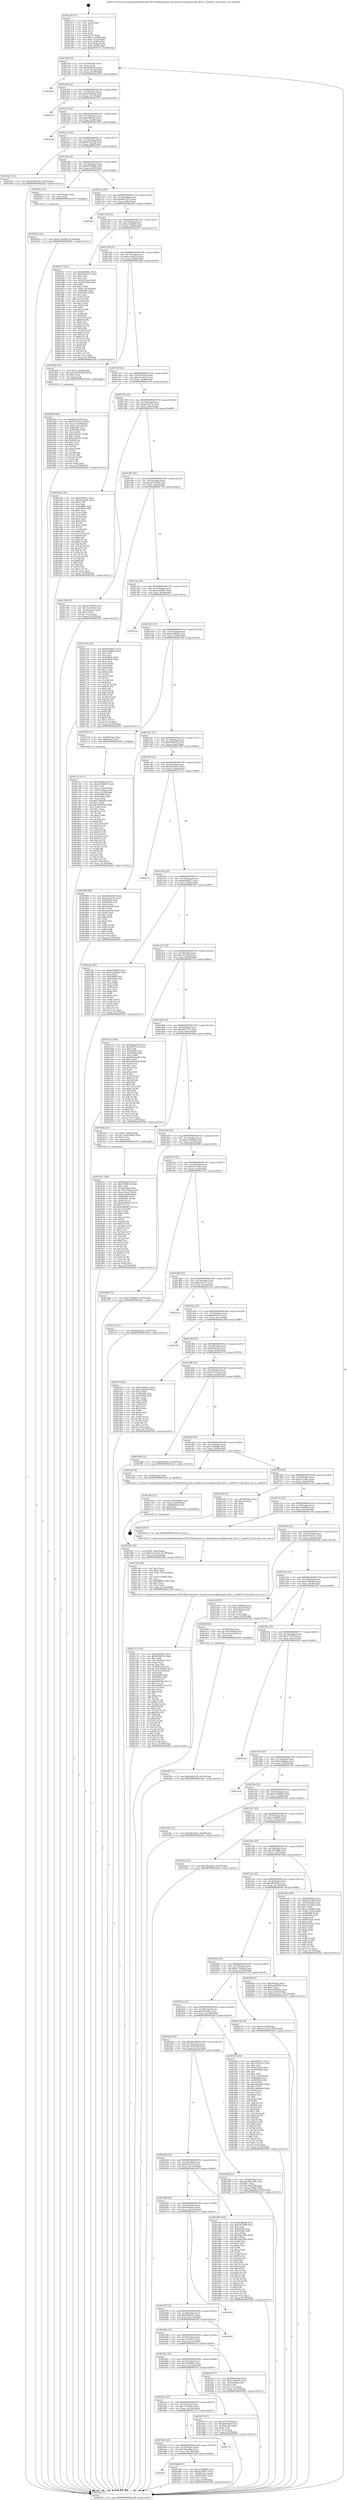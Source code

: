 digraph "0x401270" {
  label = "0x401270 (/mnt/c/Users/mathe/Desktop/tcc/POCII/binaries/extr_linuxdriversscsiqla4xxxql4_def.h_is_qla4010_Final-ollvm.out::main(0))"
  labelloc = "t"
  node[shape=record]

  Entry [label="",width=0.3,height=0.3,shape=circle,fillcolor=black,style=filled]
  "0x40129f" [label="{
     0x40129f [23]\l
     | [instrs]\l
     &nbsp;&nbsp;0x40129f \<+3\>: mov -0x70(%rbp),%eax\l
     &nbsp;&nbsp;0x4012a2 \<+2\>: mov %eax,%ecx\l
     &nbsp;&nbsp;0x4012a4 \<+6\>: sub $0x84abc97d,%ecx\l
     &nbsp;&nbsp;0x4012aa \<+3\>: mov %eax,-0x74(%rbp)\l
     &nbsp;&nbsp;0x4012ad \<+3\>: mov %ecx,-0x78(%rbp)\l
     &nbsp;&nbsp;0x4012b0 \<+6\>: je 00000000004021b4 \<main+0xf44\>\l
  }"]
  "0x4021b4" [label="{
     0x4021b4\l
  }", style=dashed]
  "0x4012b6" [label="{
     0x4012b6 [22]\l
     | [instrs]\l
     &nbsp;&nbsp;0x4012b6 \<+5\>: jmp 00000000004012bb \<main+0x4b\>\l
     &nbsp;&nbsp;0x4012bb \<+3\>: mov -0x74(%rbp),%eax\l
     &nbsp;&nbsp;0x4012be \<+5\>: sub $0x8636d18a,%eax\l
     &nbsp;&nbsp;0x4012c3 \<+3\>: mov %eax,-0x7c(%rbp)\l
     &nbsp;&nbsp;0x4012c6 \<+6\>: je 0000000000402275 \<main+0x1005\>\l
  }"]
  Exit [label="",width=0.3,height=0.3,shape=circle,fillcolor=black,style=filled,peripheries=2]
  "0x402275" [label="{
     0x402275\l
  }", style=dashed]
  "0x4012cc" [label="{
     0x4012cc [22]\l
     | [instrs]\l
     &nbsp;&nbsp;0x4012cc \<+5\>: jmp 00000000004012d1 \<main+0x61\>\l
     &nbsp;&nbsp;0x4012d1 \<+3\>: mov -0x74(%rbp),%eax\l
     &nbsp;&nbsp;0x4012d4 \<+5\>: sub $0x8cff0bdd,%eax\l
     &nbsp;&nbsp;0x4012d9 \<+3\>: mov %eax,-0x80(%rbp)\l
     &nbsp;&nbsp;0x4012dc \<+6\>: je 000000000040224a \<main+0xfda\>\l
  }"]
  "0x40202a" [label="{
     0x40202a [12]\l
     | [instrs]\l
     &nbsp;&nbsp;0x40202a \<+7\>: movl $0x4c70a4a6,-0x70(%rbp)\l
     &nbsp;&nbsp;0x402031 \<+5\>: jmp 0000000000402281 \<main+0x1011\>\l
  }"]
  "0x40224a" [label="{
     0x40224a\l
  }", style=dashed]
  "0x4012e2" [label="{
     0x4012e2 [25]\l
     | [instrs]\l
     &nbsp;&nbsp;0x4012e2 \<+5\>: jmp 00000000004012e7 \<main+0x77\>\l
     &nbsp;&nbsp;0x4012e7 \<+3\>: mov -0x74(%rbp),%eax\l
     &nbsp;&nbsp;0x4012ea \<+5\>: sub $0x9629a530,%eax\l
     &nbsp;&nbsp;0x4012ef \<+6\>: mov %eax,-0x84(%rbp)\l
     &nbsp;&nbsp;0x4012f5 \<+6\>: je 0000000000401d21 \<main+0xab1\>\l
  }"]
  "0x401ff3" [label="{
     0x401ff3 [12]\l
     | [instrs]\l
     &nbsp;&nbsp;0x401ff3 \<+7\>: movl $0x49fc63fb,-0x70(%rbp)\l
     &nbsp;&nbsp;0x401ffa \<+5\>: jmp 0000000000402281 \<main+0x1011\>\l
  }"]
  "0x401d21" [label="{
     0x401d21 [12]\l
     | [instrs]\l
     &nbsp;&nbsp;0x401d21 \<+7\>: movl $0x558501d6,-0x70(%rbp)\l
     &nbsp;&nbsp;0x401d28 \<+5\>: jmp 0000000000402281 \<main+0x1011\>\l
  }"]
  "0x4012fb" [label="{
     0x4012fb [25]\l
     | [instrs]\l
     &nbsp;&nbsp;0x4012fb \<+5\>: jmp 0000000000401300 \<main+0x90\>\l
     &nbsp;&nbsp;0x401300 \<+3\>: mov -0x74(%rbp),%eax\l
     &nbsp;&nbsp;0x401303 \<+5\>: sub $0x985449e0,%eax\l
     &nbsp;&nbsp;0x401308 \<+6\>: mov %eax,-0x88(%rbp)\l
     &nbsp;&nbsp;0x40130e \<+6\>: je 000000000040201e \<main+0xdae\>\l
  }"]
  "0x401e81" [label="{
     0x401e81 [25]\l
     | [instrs]\l
     &nbsp;&nbsp;0x401e81 \<+7\>: movl $0x0,-0x6c(%rbp)\l
     &nbsp;&nbsp;0x401e88 \<+7\>: movl $0xa31c42c5,-0x70(%rbp)\l
     &nbsp;&nbsp;0x401e8f \<+6\>: mov %eax,-0x134(%rbp)\l
     &nbsp;&nbsp;0x401e95 \<+5\>: jmp 0000000000402281 \<main+0x1011\>\l
  }"]
  "0x40201e" [label="{
     0x40201e [12]\l
     | [instrs]\l
     &nbsp;&nbsp;0x40201e \<+4\>: mov -0x58(%rbp),%rax\l
     &nbsp;&nbsp;0x402022 \<+3\>: mov %rax,%rdi\l
     &nbsp;&nbsp;0x402025 \<+5\>: call 0000000000401030 \<free@plt\>\l
     | [calls]\l
     &nbsp;&nbsp;0x401030 \{1\} (unknown)\l
  }"]
  "0x401314" [label="{
     0x401314 [25]\l
     | [instrs]\l
     &nbsp;&nbsp;0x401314 \<+5\>: jmp 0000000000401319 \<main+0xa9\>\l
     &nbsp;&nbsp;0x401319 \<+3\>: mov -0x74(%rbp),%eax\l
     &nbsp;&nbsp;0x40131c \<+5\>: sub $0x99e7a575,%eax\l
     &nbsp;&nbsp;0x401321 \<+6\>: mov %eax,-0x8c(%rbp)\l
     &nbsp;&nbsp;0x401327 \<+6\>: je 0000000000402042 \<main+0xdd2\>\l
  }"]
  "0x401e6a" [label="{
     0x401e6a [23]\l
     | [instrs]\l
     &nbsp;&nbsp;0x401e6a \<+10\>: movabs $0x4030b6,%rdi\l
     &nbsp;&nbsp;0x401e74 \<+3\>: mov %eax,-0x68(%rbp)\l
     &nbsp;&nbsp;0x401e77 \<+3\>: mov -0x68(%rbp),%esi\l
     &nbsp;&nbsp;0x401e7a \<+2\>: mov $0x0,%al\l
     &nbsp;&nbsp;0x401e7c \<+5\>: call 0000000000401040 \<printf@plt\>\l
     | [calls]\l
     &nbsp;&nbsp;0x401040 \{1\} (unknown)\l
  }"]
  "0x402042" [label="{
     0x402042\l
  }", style=dashed]
  "0x40132d" [label="{
     0x40132d [25]\l
     | [instrs]\l
     &nbsp;&nbsp;0x40132d \<+5\>: jmp 0000000000401332 \<main+0xc2\>\l
     &nbsp;&nbsp;0x401332 \<+3\>: mov -0x74(%rbp),%eax\l
     &nbsp;&nbsp;0x401335 \<+5\>: sub $0xa1a83420,%eax\l
     &nbsp;&nbsp;0x40133a \<+6\>: mov %eax,-0x90(%rbp)\l
     &nbsp;&nbsp;0x401340 \<+6\>: je 00000000004019c7 \<main+0x757\>\l
  }"]
  "0x401c75" [label="{
     0x401c75 [172]\l
     | [instrs]\l
     &nbsp;&nbsp;0x401c75 \<+5\>: mov $0xb22bfdd7,%ecx\l
     &nbsp;&nbsp;0x401c7a \<+5\>: mov $0x9629a530,%edx\l
     &nbsp;&nbsp;0x401c7f \<+3\>: mov $0x1,%dil\l
     &nbsp;&nbsp;0x401c82 \<+6\>: mov -0x130(%rbp),%esi\l
     &nbsp;&nbsp;0x401c88 \<+3\>: imul %eax,%esi\l
     &nbsp;&nbsp;0x401c8b \<+3\>: movslq %esi,%r8\l
     &nbsp;&nbsp;0x401c8e \<+4\>: mov -0x58(%rbp),%r9\l
     &nbsp;&nbsp;0x401c92 \<+4\>: movslq -0x5c(%rbp),%r10\l
     &nbsp;&nbsp;0x401c96 \<+4\>: mov (%r9,%r10,8),%r9\l
     &nbsp;&nbsp;0x401c9a \<+3\>: mov %r8,(%r9)\l
     &nbsp;&nbsp;0x401c9d \<+7\>: mov 0x405060,%eax\l
     &nbsp;&nbsp;0x401ca4 \<+7\>: mov 0x405064,%esi\l
     &nbsp;&nbsp;0x401cab \<+3\>: mov %eax,%r11d\l
     &nbsp;&nbsp;0x401cae \<+7\>: add $0x8af4dd3c,%r11d\l
     &nbsp;&nbsp;0x401cb5 \<+4\>: sub $0x1,%r11d\l
     &nbsp;&nbsp;0x401cb9 \<+7\>: sub $0x8af4dd3c,%r11d\l
     &nbsp;&nbsp;0x401cc0 \<+4\>: imul %r11d,%eax\l
     &nbsp;&nbsp;0x401cc4 \<+3\>: and $0x1,%eax\l
     &nbsp;&nbsp;0x401cc7 \<+3\>: cmp $0x0,%eax\l
     &nbsp;&nbsp;0x401cca \<+3\>: sete %bl\l
     &nbsp;&nbsp;0x401ccd \<+3\>: cmp $0xa,%esi\l
     &nbsp;&nbsp;0x401cd0 \<+4\>: setl %r14b\l
     &nbsp;&nbsp;0x401cd4 \<+3\>: mov %bl,%r15b\l
     &nbsp;&nbsp;0x401cd7 \<+4\>: xor $0xff,%r15b\l
     &nbsp;&nbsp;0x401cdb \<+3\>: mov %r14b,%r12b\l
     &nbsp;&nbsp;0x401cde \<+4\>: xor $0xff,%r12b\l
     &nbsp;&nbsp;0x401ce2 \<+4\>: xor $0x1,%dil\l
     &nbsp;&nbsp;0x401ce6 \<+3\>: mov %r15b,%r13b\l
     &nbsp;&nbsp;0x401ce9 \<+4\>: and $0xff,%r13b\l
     &nbsp;&nbsp;0x401ced \<+3\>: and %dil,%bl\l
     &nbsp;&nbsp;0x401cf0 \<+3\>: mov %r12b,%al\l
     &nbsp;&nbsp;0x401cf3 \<+2\>: and $0xff,%al\l
     &nbsp;&nbsp;0x401cf5 \<+3\>: and %dil,%r14b\l
     &nbsp;&nbsp;0x401cf8 \<+3\>: or %bl,%r13b\l
     &nbsp;&nbsp;0x401cfb \<+3\>: or %r14b,%al\l
     &nbsp;&nbsp;0x401cfe \<+3\>: xor %al,%r13b\l
     &nbsp;&nbsp;0x401d01 \<+3\>: or %r12b,%r15b\l
     &nbsp;&nbsp;0x401d04 \<+4\>: xor $0xff,%r15b\l
     &nbsp;&nbsp;0x401d08 \<+4\>: or $0x1,%dil\l
     &nbsp;&nbsp;0x401d0c \<+3\>: and %dil,%r15b\l
     &nbsp;&nbsp;0x401d0f \<+3\>: or %r15b,%r13b\l
     &nbsp;&nbsp;0x401d12 \<+4\>: test $0x1,%r13b\l
     &nbsp;&nbsp;0x401d16 \<+3\>: cmovne %edx,%ecx\l
     &nbsp;&nbsp;0x401d19 \<+3\>: mov %ecx,-0x70(%rbp)\l
     &nbsp;&nbsp;0x401d1c \<+5\>: jmp 0000000000402281 \<main+0x1011\>\l
  }"]
  "0x4019c7" [label="{
     0x4019c7 [152]\l
     | [instrs]\l
     &nbsp;&nbsp;0x4019c7 \<+5\>: mov $0x2c2bd4ca,%eax\l
     &nbsp;&nbsp;0x4019cc \<+5\>: mov $0x2656527c,%ecx\l
     &nbsp;&nbsp;0x4019d1 \<+2\>: mov $0x1,%dl\l
     &nbsp;&nbsp;0x4019d3 \<+2\>: xor %esi,%esi\l
     &nbsp;&nbsp;0x4019d5 \<+3\>: mov -0x5c(%rbp),%edi\l
     &nbsp;&nbsp;0x4019d8 \<+3\>: cmp -0x50(%rbp),%edi\l
     &nbsp;&nbsp;0x4019db \<+4\>: setl %r8b\l
     &nbsp;&nbsp;0x4019df \<+4\>: and $0x1,%r8b\l
     &nbsp;&nbsp;0x4019e3 \<+4\>: mov %r8b,-0x2a(%rbp)\l
     &nbsp;&nbsp;0x4019e7 \<+7\>: mov 0x405060,%edi\l
     &nbsp;&nbsp;0x4019ee \<+8\>: mov 0x405064,%r9d\l
     &nbsp;&nbsp;0x4019f6 \<+3\>: sub $0x1,%esi\l
     &nbsp;&nbsp;0x4019f9 \<+3\>: mov %edi,%r10d\l
     &nbsp;&nbsp;0x4019fc \<+3\>: add %esi,%r10d\l
     &nbsp;&nbsp;0x4019ff \<+4\>: imul %r10d,%edi\l
     &nbsp;&nbsp;0x401a03 \<+3\>: and $0x1,%edi\l
     &nbsp;&nbsp;0x401a06 \<+3\>: cmp $0x0,%edi\l
     &nbsp;&nbsp;0x401a09 \<+4\>: sete %r8b\l
     &nbsp;&nbsp;0x401a0d \<+4\>: cmp $0xa,%r9d\l
     &nbsp;&nbsp;0x401a11 \<+4\>: setl %r11b\l
     &nbsp;&nbsp;0x401a15 \<+3\>: mov %r8b,%bl\l
     &nbsp;&nbsp;0x401a18 \<+3\>: xor $0xff,%bl\l
     &nbsp;&nbsp;0x401a1b \<+3\>: mov %r11b,%r14b\l
     &nbsp;&nbsp;0x401a1e \<+4\>: xor $0xff,%r14b\l
     &nbsp;&nbsp;0x401a22 \<+3\>: xor $0x0,%dl\l
     &nbsp;&nbsp;0x401a25 \<+3\>: mov %bl,%r15b\l
     &nbsp;&nbsp;0x401a28 \<+4\>: and $0x0,%r15b\l
     &nbsp;&nbsp;0x401a2c \<+3\>: and %dl,%r8b\l
     &nbsp;&nbsp;0x401a2f \<+3\>: mov %r14b,%r12b\l
     &nbsp;&nbsp;0x401a32 \<+4\>: and $0x0,%r12b\l
     &nbsp;&nbsp;0x401a36 \<+3\>: and %dl,%r11b\l
     &nbsp;&nbsp;0x401a39 \<+3\>: or %r8b,%r15b\l
     &nbsp;&nbsp;0x401a3c \<+3\>: or %r11b,%r12b\l
     &nbsp;&nbsp;0x401a3f \<+3\>: xor %r12b,%r15b\l
     &nbsp;&nbsp;0x401a42 \<+3\>: or %r14b,%bl\l
     &nbsp;&nbsp;0x401a45 \<+3\>: xor $0xff,%bl\l
     &nbsp;&nbsp;0x401a48 \<+3\>: or $0x0,%dl\l
     &nbsp;&nbsp;0x401a4b \<+2\>: and %dl,%bl\l
     &nbsp;&nbsp;0x401a4d \<+3\>: or %bl,%r15b\l
     &nbsp;&nbsp;0x401a50 \<+4\>: test $0x1,%r15b\l
     &nbsp;&nbsp;0x401a54 \<+3\>: cmovne %ecx,%eax\l
     &nbsp;&nbsp;0x401a57 \<+3\>: mov %eax,-0x70(%rbp)\l
     &nbsp;&nbsp;0x401a5a \<+5\>: jmp 0000000000402281 \<main+0x1011\>\l
  }"]
  "0x401346" [label="{
     0x401346 [25]\l
     | [instrs]\l
     &nbsp;&nbsp;0x401346 \<+5\>: jmp 000000000040134b \<main+0xdb\>\l
     &nbsp;&nbsp;0x40134b \<+3\>: mov -0x74(%rbp),%eax\l
     &nbsp;&nbsp;0x40134e \<+5\>: sub $0xa1eeb743,%eax\l
     &nbsp;&nbsp;0x401353 \<+6\>: mov %eax,-0x94(%rbp)\l
     &nbsp;&nbsp;0x401359 \<+6\>: je 00000000004018e8 \<main+0x678\>\l
  }"]
  "0x401c49" [label="{
     0x401c49 [44]\l
     | [instrs]\l
     &nbsp;&nbsp;0x401c49 \<+2\>: xor %ecx,%ecx\l
     &nbsp;&nbsp;0x401c4b \<+5\>: mov $0x2,%edx\l
     &nbsp;&nbsp;0x401c50 \<+6\>: mov %edx,-0x12c(%rbp)\l
     &nbsp;&nbsp;0x401c56 \<+1\>: cltd\l
     &nbsp;&nbsp;0x401c57 \<+6\>: mov -0x12c(%rbp),%esi\l
     &nbsp;&nbsp;0x401c5d \<+2\>: idiv %esi\l
     &nbsp;&nbsp;0x401c5f \<+6\>: imul $0xfffffffe,%edx,%edx\l
     &nbsp;&nbsp;0x401c65 \<+3\>: sub $0x1,%ecx\l
     &nbsp;&nbsp;0x401c68 \<+2\>: sub %ecx,%edx\l
     &nbsp;&nbsp;0x401c6a \<+6\>: mov %edx,-0x130(%rbp)\l
     &nbsp;&nbsp;0x401c70 \<+5\>: call 0000000000401160 \<next_i\>\l
     | [calls]\l
     &nbsp;&nbsp;0x401160 \{1\} (/mnt/c/Users/mathe/Desktop/tcc/POCII/binaries/extr_linuxdriversscsiqla4xxxql4_def.h_is_qla4010_Final-ollvm.out::next_i)\l
  }"]
  "0x4018e8" [label="{
     0x4018e8 [23]\l
     | [instrs]\l
     &nbsp;&nbsp;0x4018e8 \<+7\>: movl $0x1,-0x50(%rbp)\l
     &nbsp;&nbsp;0x4018ef \<+4\>: movslq -0x50(%rbp),%rax\l
     &nbsp;&nbsp;0x4018f3 \<+4\>: shl $0x3,%rax\l
     &nbsp;&nbsp;0x4018f7 \<+3\>: mov %rax,%rdi\l
     &nbsp;&nbsp;0x4018fa \<+5\>: call 0000000000401050 \<malloc@plt\>\l
     | [calls]\l
     &nbsp;&nbsp;0x401050 \{1\} (unknown)\l
  }"]
  "0x40135f" [label="{
     0x40135f [25]\l
     | [instrs]\l
     &nbsp;&nbsp;0x40135f \<+5\>: jmp 0000000000401364 \<main+0xf4\>\l
     &nbsp;&nbsp;0x401364 \<+3\>: mov -0x74(%rbp),%eax\l
     &nbsp;&nbsp;0x401367 \<+5\>: sub $0xa31c42c5,%eax\l
     &nbsp;&nbsp;0x40136c \<+6\>: mov %eax,-0x98(%rbp)\l
     &nbsp;&nbsp;0x401372 \<+6\>: je 0000000000401e9a \<main+0xc2a\>\l
  }"]
  "0x4016fc" [label="{
     0x4016fc\l
  }", style=dashed]
  "0x401e9a" [label="{
     0x401e9a [134]\l
     | [instrs]\l
     &nbsp;&nbsp;0x401e9a \<+5\>: mov $0xfcf5947c,%eax\l
     &nbsp;&nbsp;0x401e9f \<+5\>: mov $0x525dcbf1,%ecx\l
     &nbsp;&nbsp;0x401ea4 \<+2\>: mov $0x1,%dl\l
     &nbsp;&nbsp;0x401ea6 \<+2\>: xor %esi,%esi\l
     &nbsp;&nbsp;0x401ea8 \<+7\>: mov 0x405060,%edi\l
     &nbsp;&nbsp;0x401eaf \<+8\>: mov 0x405064,%r8d\l
     &nbsp;&nbsp;0x401eb7 \<+3\>: sub $0x1,%esi\l
     &nbsp;&nbsp;0x401eba \<+3\>: mov %edi,%r9d\l
     &nbsp;&nbsp;0x401ebd \<+3\>: add %esi,%r9d\l
     &nbsp;&nbsp;0x401ec0 \<+4\>: imul %r9d,%edi\l
     &nbsp;&nbsp;0x401ec4 \<+3\>: and $0x1,%edi\l
     &nbsp;&nbsp;0x401ec7 \<+3\>: cmp $0x0,%edi\l
     &nbsp;&nbsp;0x401eca \<+4\>: sete %r10b\l
     &nbsp;&nbsp;0x401ece \<+4\>: cmp $0xa,%r8d\l
     &nbsp;&nbsp;0x401ed2 \<+4\>: setl %r11b\l
     &nbsp;&nbsp;0x401ed6 \<+3\>: mov %r10b,%bl\l
     &nbsp;&nbsp;0x401ed9 \<+3\>: xor $0xff,%bl\l
     &nbsp;&nbsp;0x401edc \<+3\>: mov %r11b,%r14b\l
     &nbsp;&nbsp;0x401edf \<+4\>: xor $0xff,%r14b\l
     &nbsp;&nbsp;0x401ee3 \<+3\>: xor $0x0,%dl\l
     &nbsp;&nbsp;0x401ee6 \<+3\>: mov %bl,%r15b\l
     &nbsp;&nbsp;0x401ee9 \<+4\>: and $0x0,%r15b\l
     &nbsp;&nbsp;0x401eed \<+3\>: and %dl,%r10b\l
     &nbsp;&nbsp;0x401ef0 \<+3\>: mov %r14b,%r12b\l
     &nbsp;&nbsp;0x401ef3 \<+4\>: and $0x0,%r12b\l
     &nbsp;&nbsp;0x401ef7 \<+3\>: and %dl,%r11b\l
     &nbsp;&nbsp;0x401efa \<+3\>: or %r10b,%r15b\l
     &nbsp;&nbsp;0x401efd \<+3\>: or %r11b,%r12b\l
     &nbsp;&nbsp;0x401f00 \<+3\>: xor %r12b,%r15b\l
     &nbsp;&nbsp;0x401f03 \<+3\>: or %r14b,%bl\l
     &nbsp;&nbsp;0x401f06 \<+3\>: xor $0xff,%bl\l
     &nbsp;&nbsp;0x401f09 \<+3\>: or $0x0,%dl\l
     &nbsp;&nbsp;0x401f0c \<+2\>: and %dl,%bl\l
     &nbsp;&nbsp;0x401f0e \<+3\>: or %bl,%r15b\l
     &nbsp;&nbsp;0x401f11 \<+4\>: test $0x1,%r15b\l
     &nbsp;&nbsp;0x401f15 \<+3\>: cmovne %ecx,%eax\l
     &nbsp;&nbsp;0x401f18 \<+3\>: mov %eax,-0x70(%rbp)\l
     &nbsp;&nbsp;0x401f1b \<+5\>: jmp 0000000000402281 \<main+0x1011\>\l
  }"]
  "0x401378" [label="{
     0x401378 [25]\l
     | [instrs]\l
     &nbsp;&nbsp;0x401378 \<+5\>: jmp 000000000040137d \<main+0x10d\>\l
     &nbsp;&nbsp;0x40137d \<+3\>: mov -0x74(%rbp),%eax\l
     &nbsp;&nbsp;0x401380 \<+5\>: sub $0xa6676175,%eax\l
     &nbsp;&nbsp;0x401385 \<+6\>: mov %eax,-0x9c(%rbp)\l
     &nbsp;&nbsp;0x40138b \<+6\>: je 0000000000401706 \<main+0x496\>\l
  }"]
  "0x401bd6" [label="{
     0x401bd6 [27]\l
     | [instrs]\l
     &nbsp;&nbsp;0x401bd6 \<+5\>: mov $0x331869d9,%eax\l
     &nbsp;&nbsp;0x401bdb \<+5\>: mov $0xdb25f617,%ecx\l
     &nbsp;&nbsp;0x401be0 \<+3\>: mov -0x64(%rbp),%edx\l
     &nbsp;&nbsp;0x401be3 \<+3\>: cmp -0x60(%rbp),%edx\l
     &nbsp;&nbsp;0x401be6 \<+3\>: cmovl %ecx,%eax\l
     &nbsp;&nbsp;0x401be9 \<+3\>: mov %eax,-0x70(%rbp)\l
     &nbsp;&nbsp;0x401bec \<+5\>: jmp 0000000000402281 \<main+0x1011\>\l
  }"]
  "0x401706" [label="{
     0x401706 [27]\l
     | [instrs]\l
     &nbsp;&nbsp;0x401706 \<+5\>: mov $0xa6710939,%eax\l
     &nbsp;&nbsp;0x40170b \<+5\>: mov $0x7c5e56d5,%ecx\l
     &nbsp;&nbsp;0x401710 \<+3\>: mov -0x34(%rbp),%edx\l
     &nbsp;&nbsp;0x401713 \<+3\>: cmp $0x2,%edx\l
     &nbsp;&nbsp;0x401716 \<+3\>: cmovne %ecx,%eax\l
     &nbsp;&nbsp;0x401719 \<+3\>: mov %eax,-0x70(%rbp)\l
     &nbsp;&nbsp;0x40171c \<+5\>: jmp 0000000000402281 \<main+0x1011\>\l
  }"]
  "0x401391" [label="{
     0x401391 [25]\l
     | [instrs]\l
     &nbsp;&nbsp;0x401391 \<+5\>: jmp 0000000000401396 \<main+0x126\>\l
     &nbsp;&nbsp;0x401396 \<+3\>: mov -0x74(%rbp),%eax\l
     &nbsp;&nbsp;0x401399 \<+5\>: sub $0xa6710939,%eax\l
     &nbsp;&nbsp;0x40139e \<+6\>: mov %eax,-0xa0(%rbp)\l
     &nbsp;&nbsp;0x4013a4 \<+6\>: je 0000000000401739 \<main+0x4c9\>\l
  }"]
  "0x402281" [label="{
     0x402281 [5]\l
     | [instrs]\l
     &nbsp;&nbsp;0x402281 \<+5\>: jmp 000000000040129f \<main+0x2f\>\l
  }"]
  "0x401270" [label="{
     0x401270 [47]\l
     | [instrs]\l
     &nbsp;&nbsp;0x401270 \<+1\>: push %rbp\l
     &nbsp;&nbsp;0x401271 \<+3\>: mov %rsp,%rbp\l
     &nbsp;&nbsp;0x401274 \<+2\>: push %r15\l
     &nbsp;&nbsp;0x401276 \<+2\>: push %r14\l
     &nbsp;&nbsp;0x401278 \<+2\>: push %r13\l
     &nbsp;&nbsp;0x40127a \<+2\>: push %r12\l
     &nbsp;&nbsp;0x40127c \<+1\>: push %rbx\l
     &nbsp;&nbsp;0x40127d \<+7\>: sub $0x118,%rsp\l
     &nbsp;&nbsp;0x401284 \<+7\>: movl $0x0,-0x38(%rbp)\l
     &nbsp;&nbsp;0x40128b \<+3\>: mov %edi,-0x3c(%rbp)\l
     &nbsp;&nbsp;0x40128e \<+4\>: mov %rsi,-0x48(%rbp)\l
     &nbsp;&nbsp;0x401292 \<+3\>: mov -0x3c(%rbp),%edi\l
     &nbsp;&nbsp;0x401295 \<+3\>: mov %edi,-0x34(%rbp)\l
     &nbsp;&nbsp;0x401298 \<+7\>: movl $0xa6676175,-0x70(%rbp)\l
  }"]
  "0x4016e3" [label="{
     0x4016e3 [25]\l
     | [instrs]\l
     &nbsp;&nbsp;0x4016e3 \<+5\>: jmp 00000000004016e8 \<main+0x478\>\l
     &nbsp;&nbsp;0x4016e8 \<+3\>: mov -0x74(%rbp),%eax\l
     &nbsp;&nbsp;0x4016eb \<+5\>: sub $0x7fbaa9bd,%eax\l
     &nbsp;&nbsp;0x4016f0 \<+6\>: mov %eax,-0x128(%rbp)\l
     &nbsp;&nbsp;0x4016f6 \<+6\>: je 0000000000401bd6 \<main+0x966\>\l
  }"]
  "0x401739" [label="{
     0x401739 [134]\l
     | [instrs]\l
     &nbsp;&nbsp;0x401739 \<+5\>: mov $0x658afd1e,%eax\l
     &nbsp;&nbsp;0x40173e \<+5\>: mov $0xd3c0f6d5,%ecx\l
     &nbsp;&nbsp;0x401743 \<+2\>: mov $0x1,%dl\l
     &nbsp;&nbsp;0x401745 \<+2\>: xor %esi,%esi\l
     &nbsp;&nbsp;0x401747 \<+7\>: mov 0x405060,%edi\l
     &nbsp;&nbsp;0x40174e \<+8\>: mov 0x405064,%r8d\l
     &nbsp;&nbsp;0x401756 \<+3\>: sub $0x1,%esi\l
     &nbsp;&nbsp;0x401759 \<+3\>: mov %edi,%r9d\l
     &nbsp;&nbsp;0x40175c \<+3\>: add %esi,%r9d\l
     &nbsp;&nbsp;0x40175f \<+4\>: imul %r9d,%edi\l
     &nbsp;&nbsp;0x401763 \<+3\>: and $0x1,%edi\l
     &nbsp;&nbsp;0x401766 \<+3\>: cmp $0x0,%edi\l
     &nbsp;&nbsp;0x401769 \<+4\>: sete %r10b\l
     &nbsp;&nbsp;0x40176d \<+4\>: cmp $0xa,%r8d\l
     &nbsp;&nbsp;0x401771 \<+4\>: setl %r11b\l
     &nbsp;&nbsp;0x401775 \<+3\>: mov %r10b,%bl\l
     &nbsp;&nbsp;0x401778 \<+3\>: xor $0xff,%bl\l
     &nbsp;&nbsp;0x40177b \<+3\>: mov %r11b,%r14b\l
     &nbsp;&nbsp;0x40177e \<+4\>: xor $0xff,%r14b\l
     &nbsp;&nbsp;0x401782 \<+3\>: xor $0x0,%dl\l
     &nbsp;&nbsp;0x401785 \<+3\>: mov %bl,%r15b\l
     &nbsp;&nbsp;0x401788 \<+4\>: and $0x0,%r15b\l
     &nbsp;&nbsp;0x40178c \<+3\>: and %dl,%r10b\l
     &nbsp;&nbsp;0x40178f \<+3\>: mov %r14b,%r12b\l
     &nbsp;&nbsp;0x401792 \<+4\>: and $0x0,%r12b\l
     &nbsp;&nbsp;0x401796 \<+3\>: and %dl,%r11b\l
     &nbsp;&nbsp;0x401799 \<+3\>: or %r10b,%r15b\l
     &nbsp;&nbsp;0x40179c \<+3\>: or %r11b,%r12b\l
     &nbsp;&nbsp;0x40179f \<+3\>: xor %r12b,%r15b\l
     &nbsp;&nbsp;0x4017a2 \<+3\>: or %r14b,%bl\l
     &nbsp;&nbsp;0x4017a5 \<+3\>: xor $0xff,%bl\l
     &nbsp;&nbsp;0x4017a8 \<+3\>: or $0x0,%dl\l
     &nbsp;&nbsp;0x4017ab \<+2\>: and %dl,%bl\l
     &nbsp;&nbsp;0x4017ad \<+3\>: or %bl,%r15b\l
     &nbsp;&nbsp;0x4017b0 \<+4\>: test $0x1,%r15b\l
     &nbsp;&nbsp;0x4017b4 \<+3\>: cmovne %ecx,%eax\l
     &nbsp;&nbsp;0x4017b7 \<+3\>: mov %eax,-0x70(%rbp)\l
     &nbsp;&nbsp;0x4017ba \<+5\>: jmp 0000000000402281 \<main+0x1011\>\l
  }"]
  "0x4013aa" [label="{
     0x4013aa [25]\l
     | [instrs]\l
     &nbsp;&nbsp;0x4013aa \<+5\>: jmp 00000000004013af \<main+0x13f\>\l
     &nbsp;&nbsp;0x4013af \<+3\>: mov -0x74(%rbp),%eax\l
     &nbsp;&nbsp;0x4013b2 \<+5\>: sub $0xb22bfdd7,%eax\l
     &nbsp;&nbsp;0x4013b7 \<+6\>: mov %eax,-0xa4(%rbp)\l
     &nbsp;&nbsp;0x4013bd \<+6\>: je 00000000004021ea \<main+0xf7a\>\l
  }"]
  "0x401721" [label="{
     0x401721\l
  }", style=dashed]
  "0x4021ea" [label="{
     0x4021ea\l
  }", style=dashed]
  "0x4013c3" [label="{
     0x4013c3 [25]\l
     | [instrs]\l
     &nbsp;&nbsp;0x4013c3 \<+5\>: jmp 00000000004013c8 \<main+0x158\>\l
     &nbsp;&nbsp;0x4013c8 \<+3\>: mov -0x74(%rbp),%eax\l
     &nbsp;&nbsp;0x4013cb \<+5\>: sub $0xd3c0f6d5,%eax\l
     &nbsp;&nbsp;0x4013d0 \<+6\>: mov %eax,-0xa8(%rbp)\l
     &nbsp;&nbsp;0x4013d6 \<+6\>: je 00000000004017bf \<main+0x54f\>\l
  }"]
  "0x401b21" [label="{
     0x401b21 [169]\l
     | [instrs]\l
     &nbsp;&nbsp;0x401b21 \<+5\>: mov $0x84abc97d,%ecx\l
     &nbsp;&nbsp;0x401b26 \<+5\>: mov $0x37af8818,%edx\l
     &nbsp;&nbsp;0x401b2b \<+3\>: mov $0x1,%sil\l
     &nbsp;&nbsp;0x401b2e \<+4\>: mov -0x58(%rbp),%rdi\l
     &nbsp;&nbsp;0x401b32 \<+4\>: movslq -0x5c(%rbp),%r8\l
     &nbsp;&nbsp;0x401b36 \<+4\>: mov %rax,(%rdi,%r8,8)\l
     &nbsp;&nbsp;0x401b3a \<+7\>: movl $0x0,-0x64(%rbp)\l
     &nbsp;&nbsp;0x401b41 \<+8\>: mov 0x405060,%r9d\l
     &nbsp;&nbsp;0x401b49 \<+8\>: mov 0x405064,%r10d\l
     &nbsp;&nbsp;0x401b51 \<+3\>: mov %r9d,%r11d\l
     &nbsp;&nbsp;0x401b54 \<+7\>: sub $0xaf28e863,%r11d\l
     &nbsp;&nbsp;0x401b5b \<+4\>: sub $0x1,%r11d\l
     &nbsp;&nbsp;0x401b5f \<+7\>: add $0xaf28e863,%r11d\l
     &nbsp;&nbsp;0x401b66 \<+4\>: imul %r11d,%r9d\l
     &nbsp;&nbsp;0x401b6a \<+4\>: and $0x1,%r9d\l
     &nbsp;&nbsp;0x401b6e \<+4\>: cmp $0x0,%r9d\l
     &nbsp;&nbsp;0x401b72 \<+3\>: sete %bl\l
     &nbsp;&nbsp;0x401b75 \<+4\>: cmp $0xa,%r10d\l
     &nbsp;&nbsp;0x401b79 \<+4\>: setl %r14b\l
     &nbsp;&nbsp;0x401b7d \<+3\>: mov %bl,%r15b\l
     &nbsp;&nbsp;0x401b80 \<+4\>: xor $0xff,%r15b\l
     &nbsp;&nbsp;0x401b84 \<+3\>: mov %r14b,%r12b\l
     &nbsp;&nbsp;0x401b87 \<+4\>: xor $0xff,%r12b\l
     &nbsp;&nbsp;0x401b8b \<+4\>: xor $0x1,%sil\l
     &nbsp;&nbsp;0x401b8f \<+3\>: mov %r15b,%r13b\l
     &nbsp;&nbsp;0x401b92 \<+4\>: and $0xff,%r13b\l
     &nbsp;&nbsp;0x401b96 \<+3\>: and %sil,%bl\l
     &nbsp;&nbsp;0x401b99 \<+3\>: mov %r12b,%al\l
     &nbsp;&nbsp;0x401b9c \<+2\>: and $0xff,%al\l
     &nbsp;&nbsp;0x401b9e \<+3\>: and %sil,%r14b\l
     &nbsp;&nbsp;0x401ba1 \<+3\>: or %bl,%r13b\l
     &nbsp;&nbsp;0x401ba4 \<+3\>: or %r14b,%al\l
     &nbsp;&nbsp;0x401ba7 \<+3\>: xor %al,%r13b\l
     &nbsp;&nbsp;0x401baa \<+3\>: or %r12b,%r15b\l
     &nbsp;&nbsp;0x401bad \<+4\>: xor $0xff,%r15b\l
     &nbsp;&nbsp;0x401bb1 \<+4\>: or $0x1,%sil\l
     &nbsp;&nbsp;0x401bb5 \<+3\>: and %sil,%r15b\l
     &nbsp;&nbsp;0x401bb8 \<+3\>: or %r15b,%r13b\l
     &nbsp;&nbsp;0x401bbb \<+4\>: test $0x1,%r13b\l
     &nbsp;&nbsp;0x401bbf \<+3\>: cmovne %edx,%ecx\l
     &nbsp;&nbsp;0x401bc2 \<+3\>: mov %ecx,-0x70(%rbp)\l
     &nbsp;&nbsp;0x401bc5 \<+5\>: jmp 0000000000402281 \<main+0x1011\>\l
  }"]
  "0x4017bf" [label="{
     0x4017bf [13]\l
     | [instrs]\l
     &nbsp;&nbsp;0x4017bf \<+4\>: mov -0x48(%rbp),%rax\l
     &nbsp;&nbsp;0x4017c3 \<+4\>: mov 0x8(%rax),%rdi\l
     &nbsp;&nbsp;0x4017c7 \<+5\>: call 0000000000401060 \<atoi@plt\>\l
     | [calls]\l
     &nbsp;&nbsp;0x401060 \{1\} (unknown)\l
  }"]
  "0x4013dc" [label="{
     0x4013dc [25]\l
     | [instrs]\l
     &nbsp;&nbsp;0x4013dc \<+5\>: jmp 00000000004013e1 \<main+0x171\>\l
     &nbsp;&nbsp;0x4013e1 \<+3\>: mov -0x74(%rbp),%eax\l
     &nbsp;&nbsp;0x4013e4 \<+5\>: sub $0xd893baf0,%eax\l
     &nbsp;&nbsp;0x4013e9 \<+6\>: mov %eax,-0xac(%rbp)\l
     &nbsp;&nbsp;0x4013ef \<+6\>: je 0000000000401890 \<main+0x620\>\l
  }"]
  "0x4017cc" [label="{
     0x4017cc [157]\l
     | [instrs]\l
     &nbsp;&nbsp;0x4017cc \<+5\>: mov $0x658afd1e,%ecx\l
     &nbsp;&nbsp;0x4017d1 \<+5\>: mov $0xec936806,%edx\l
     &nbsp;&nbsp;0x4017d6 \<+3\>: mov $0x1,%sil\l
     &nbsp;&nbsp;0x4017d9 \<+3\>: mov %eax,-0x4c(%rbp)\l
     &nbsp;&nbsp;0x4017dc \<+3\>: mov -0x4c(%rbp),%eax\l
     &nbsp;&nbsp;0x4017df \<+3\>: mov %eax,-0x30(%rbp)\l
     &nbsp;&nbsp;0x4017e2 \<+7\>: mov 0x405060,%eax\l
     &nbsp;&nbsp;0x4017e9 \<+8\>: mov 0x405064,%r8d\l
     &nbsp;&nbsp;0x4017f1 \<+3\>: mov %eax,%r9d\l
     &nbsp;&nbsp;0x4017f4 \<+7\>: sub $0x15bb92fa,%r9d\l
     &nbsp;&nbsp;0x4017fb \<+4\>: sub $0x1,%r9d\l
     &nbsp;&nbsp;0x4017ff \<+7\>: add $0x15bb92fa,%r9d\l
     &nbsp;&nbsp;0x401806 \<+4\>: imul %r9d,%eax\l
     &nbsp;&nbsp;0x40180a \<+3\>: and $0x1,%eax\l
     &nbsp;&nbsp;0x40180d \<+3\>: cmp $0x0,%eax\l
     &nbsp;&nbsp;0x401810 \<+4\>: sete %r10b\l
     &nbsp;&nbsp;0x401814 \<+4\>: cmp $0xa,%r8d\l
     &nbsp;&nbsp;0x401818 \<+4\>: setl %r11b\l
     &nbsp;&nbsp;0x40181c \<+3\>: mov %r10b,%bl\l
     &nbsp;&nbsp;0x40181f \<+3\>: xor $0xff,%bl\l
     &nbsp;&nbsp;0x401822 \<+3\>: mov %r11b,%r14b\l
     &nbsp;&nbsp;0x401825 \<+4\>: xor $0xff,%r14b\l
     &nbsp;&nbsp;0x401829 \<+4\>: xor $0x1,%sil\l
     &nbsp;&nbsp;0x40182d \<+3\>: mov %bl,%r15b\l
     &nbsp;&nbsp;0x401830 \<+4\>: and $0xff,%r15b\l
     &nbsp;&nbsp;0x401834 \<+3\>: and %sil,%r10b\l
     &nbsp;&nbsp;0x401837 \<+3\>: mov %r14b,%r12b\l
     &nbsp;&nbsp;0x40183a \<+4\>: and $0xff,%r12b\l
     &nbsp;&nbsp;0x40183e \<+3\>: and %sil,%r11b\l
     &nbsp;&nbsp;0x401841 \<+3\>: or %r10b,%r15b\l
     &nbsp;&nbsp;0x401844 \<+3\>: or %r11b,%r12b\l
     &nbsp;&nbsp;0x401847 \<+3\>: xor %r12b,%r15b\l
     &nbsp;&nbsp;0x40184a \<+3\>: or %r14b,%bl\l
     &nbsp;&nbsp;0x40184d \<+3\>: xor $0xff,%bl\l
     &nbsp;&nbsp;0x401850 \<+4\>: or $0x1,%sil\l
     &nbsp;&nbsp;0x401854 \<+3\>: and %sil,%bl\l
     &nbsp;&nbsp;0x401857 \<+3\>: or %bl,%r15b\l
     &nbsp;&nbsp;0x40185a \<+4\>: test $0x1,%r15b\l
     &nbsp;&nbsp;0x40185e \<+3\>: cmovne %edx,%ecx\l
     &nbsp;&nbsp;0x401861 \<+3\>: mov %ecx,-0x70(%rbp)\l
     &nbsp;&nbsp;0x401864 \<+5\>: jmp 0000000000402281 \<main+0x1011\>\l
  }"]
  "0x4018ff" [label="{
     0x4018ff [105]\l
     | [instrs]\l
     &nbsp;&nbsp;0x4018ff \<+5\>: mov $0xd943e810,%ecx\l
     &nbsp;&nbsp;0x401904 \<+5\>: mov $0x1857413b,%edx\l
     &nbsp;&nbsp;0x401909 \<+4\>: mov %rax,-0x58(%rbp)\l
     &nbsp;&nbsp;0x40190d \<+7\>: movl $0x0,-0x5c(%rbp)\l
     &nbsp;&nbsp;0x401914 \<+7\>: mov 0x405060,%esi\l
     &nbsp;&nbsp;0x40191b \<+8\>: mov 0x405064,%r8d\l
     &nbsp;&nbsp;0x401923 \<+3\>: mov %esi,%r9d\l
     &nbsp;&nbsp;0x401926 \<+7\>: sub $0xc2f02297,%r9d\l
     &nbsp;&nbsp;0x40192d \<+4\>: sub $0x1,%r9d\l
     &nbsp;&nbsp;0x401931 \<+7\>: add $0xc2f02297,%r9d\l
     &nbsp;&nbsp;0x401938 \<+4\>: imul %r9d,%esi\l
     &nbsp;&nbsp;0x40193c \<+3\>: and $0x1,%esi\l
     &nbsp;&nbsp;0x40193f \<+3\>: cmp $0x0,%esi\l
     &nbsp;&nbsp;0x401942 \<+4\>: sete %r10b\l
     &nbsp;&nbsp;0x401946 \<+4\>: cmp $0xa,%r8d\l
     &nbsp;&nbsp;0x40194a \<+4\>: setl %r11b\l
     &nbsp;&nbsp;0x40194e \<+3\>: mov %r10b,%bl\l
     &nbsp;&nbsp;0x401951 \<+3\>: and %r11b,%bl\l
     &nbsp;&nbsp;0x401954 \<+3\>: xor %r11b,%r10b\l
     &nbsp;&nbsp;0x401957 \<+3\>: or %r10b,%bl\l
     &nbsp;&nbsp;0x40195a \<+3\>: test $0x1,%bl\l
     &nbsp;&nbsp;0x40195d \<+3\>: cmovne %edx,%ecx\l
     &nbsp;&nbsp;0x401960 \<+3\>: mov %ecx,-0x70(%rbp)\l
     &nbsp;&nbsp;0x401963 \<+5\>: jmp 0000000000402281 \<main+0x1011\>\l
  }"]
  "0x401890" [label="{
     0x401890 [88]\l
     | [instrs]\l
     &nbsp;&nbsp;0x401890 \<+5\>: mov $0xd943e810,%eax\l
     &nbsp;&nbsp;0x401895 \<+5\>: mov $0xa1eeb743,%ecx\l
     &nbsp;&nbsp;0x40189a \<+7\>: mov 0x405060,%edx\l
     &nbsp;&nbsp;0x4018a1 \<+7\>: mov 0x405064,%esi\l
     &nbsp;&nbsp;0x4018a8 \<+2\>: mov %edx,%edi\l
     &nbsp;&nbsp;0x4018aa \<+6\>: sub $0xea9ac5af,%edi\l
     &nbsp;&nbsp;0x4018b0 \<+3\>: sub $0x1,%edi\l
     &nbsp;&nbsp;0x4018b3 \<+6\>: add $0xea9ac5af,%edi\l
     &nbsp;&nbsp;0x4018b9 \<+3\>: imul %edi,%edx\l
     &nbsp;&nbsp;0x4018bc \<+3\>: and $0x1,%edx\l
     &nbsp;&nbsp;0x4018bf \<+3\>: cmp $0x0,%edx\l
     &nbsp;&nbsp;0x4018c2 \<+4\>: sete %r8b\l
     &nbsp;&nbsp;0x4018c6 \<+3\>: cmp $0xa,%esi\l
     &nbsp;&nbsp;0x4018c9 \<+4\>: setl %r9b\l
     &nbsp;&nbsp;0x4018cd \<+3\>: mov %r8b,%r10b\l
     &nbsp;&nbsp;0x4018d0 \<+3\>: and %r9b,%r10b\l
     &nbsp;&nbsp;0x4018d3 \<+3\>: xor %r9b,%r8b\l
     &nbsp;&nbsp;0x4018d6 \<+3\>: or %r8b,%r10b\l
     &nbsp;&nbsp;0x4018d9 \<+4\>: test $0x1,%r10b\l
     &nbsp;&nbsp;0x4018dd \<+3\>: cmovne %ecx,%eax\l
     &nbsp;&nbsp;0x4018e0 \<+3\>: mov %eax,-0x70(%rbp)\l
     &nbsp;&nbsp;0x4018e3 \<+5\>: jmp 0000000000402281 \<main+0x1011\>\l
  }"]
  "0x4013f5" [label="{
     0x4013f5 [25]\l
     | [instrs]\l
     &nbsp;&nbsp;0x4013f5 \<+5\>: jmp 00000000004013fa \<main+0x18a\>\l
     &nbsp;&nbsp;0x4013fa \<+3\>: mov -0x74(%rbp),%eax\l
     &nbsp;&nbsp;0x4013fd \<+5\>: sub $0xd943e810,%eax\l
     &nbsp;&nbsp;0x401402 \<+6\>: mov %eax,-0xb0(%rbp)\l
     &nbsp;&nbsp;0x401408 \<+6\>: je 000000000040217a \<main+0xf0a\>\l
  }"]
  "0x4016ca" [label="{
     0x4016ca [25]\l
     | [instrs]\l
     &nbsp;&nbsp;0x4016ca \<+5\>: jmp 00000000004016cf \<main+0x45f\>\l
     &nbsp;&nbsp;0x4016cf \<+3\>: mov -0x74(%rbp),%eax\l
     &nbsp;&nbsp;0x4016d2 \<+5\>: sub $0x7c5e56d5,%eax\l
     &nbsp;&nbsp;0x4016d7 \<+6\>: mov %eax,-0x124(%rbp)\l
     &nbsp;&nbsp;0x4016dd \<+6\>: je 0000000000401721 \<main+0x4b1\>\l
  }"]
  "0x40217a" [label="{
     0x40217a\l
  }", style=dashed]
  "0x40140e" [label="{
     0x40140e [25]\l
     | [instrs]\l
     &nbsp;&nbsp;0x40140e \<+5\>: jmp 0000000000401413 \<main+0x1a3\>\l
     &nbsp;&nbsp;0x401413 \<+3\>: mov -0x74(%rbp),%eax\l
     &nbsp;&nbsp;0x401416 \<+5\>: sub $0xdb25f617,%eax\l
     &nbsp;&nbsp;0x40141b \<+6\>: mov %eax,-0xb4(%rbp)\l
     &nbsp;&nbsp;0x401421 \<+6\>: je 0000000000401bf1 \<main+0x981\>\l
  }"]
  "0x401875" [label="{
     0x401875 [27]\l
     | [instrs]\l
     &nbsp;&nbsp;0x401875 \<+5\>: mov $0x277f3c9f,%eax\l
     &nbsp;&nbsp;0x40187a \<+5\>: mov $0xd893baf0,%ecx\l
     &nbsp;&nbsp;0x40187f \<+3\>: mov -0x30(%rbp),%edx\l
     &nbsp;&nbsp;0x401882 \<+3\>: cmp $0x0,%edx\l
     &nbsp;&nbsp;0x401885 \<+3\>: cmove %ecx,%eax\l
     &nbsp;&nbsp;0x401888 \<+3\>: mov %eax,-0x70(%rbp)\l
     &nbsp;&nbsp;0x40188b \<+5\>: jmp 0000000000402281 \<main+0x1011\>\l
  }"]
  "0x401bf1" [label="{
     0x401bf1 [83]\l
     | [instrs]\l
     &nbsp;&nbsp;0x401bf1 \<+5\>: mov $0xb22bfdd7,%eax\l
     &nbsp;&nbsp;0x401bf6 \<+5\>: mov $0x25ad90ab,%ecx\l
     &nbsp;&nbsp;0x401bfb \<+2\>: xor %edx,%edx\l
     &nbsp;&nbsp;0x401bfd \<+7\>: mov 0x405060,%esi\l
     &nbsp;&nbsp;0x401c04 \<+7\>: mov 0x405064,%edi\l
     &nbsp;&nbsp;0x401c0b \<+3\>: sub $0x1,%edx\l
     &nbsp;&nbsp;0x401c0e \<+3\>: mov %esi,%r8d\l
     &nbsp;&nbsp;0x401c11 \<+3\>: add %edx,%r8d\l
     &nbsp;&nbsp;0x401c14 \<+4\>: imul %r8d,%esi\l
     &nbsp;&nbsp;0x401c18 \<+3\>: and $0x1,%esi\l
     &nbsp;&nbsp;0x401c1b \<+3\>: cmp $0x0,%esi\l
     &nbsp;&nbsp;0x401c1e \<+4\>: sete %r9b\l
     &nbsp;&nbsp;0x401c22 \<+3\>: cmp $0xa,%edi\l
     &nbsp;&nbsp;0x401c25 \<+4\>: setl %r10b\l
     &nbsp;&nbsp;0x401c29 \<+3\>: mov %r9b,%r11b\l
     &nbsp;&nbsp;0x401c2c \<+3\>: and %r10b,%r11b\l
     &nbsp;&nbsp;0x401c2f \<+3\>: xor %r10b,%r9b\l
     &nbsp;&nbsp;0x401c32 \<+3\>: or %r9b,%r11b\l
     &nbsp;&nbsp;0x401c35 \<+4\>: test $0x1,%r11b\l
     &nbsp;&nbsp;0x401c39 \<+3\>: cmovne %ecx,%eax\l
     &nbsp;&nbsp;0x401c3c \<+3\>: mov %eax,-0x70(%rbp)\l
     &nbsp;&nbsp;0x401c3f \<+5\>: jmp 0000000000402281 \<main+0x1011\>\l
  }"]
  "0x401427" [label="{
     0x401427 [25]\l
     | [instrs]\l
     &nbsp;&nbsp;0x401427 \<+5\>: jmp 000000000040142c \<main+0x1bc\>\l
     &nbsp;&nbsp;0x40142c \<+3\>: mov -0x74(%rbp),%eax\l
     &nbsp;&nbsp;0x40142f \<+5\>: sub $0xe5d2a05f,%eax\l
     &nbsp;&nbsp;0x401434 \<+6\>: mov %eax,-0xb8(%rbp)\l
     &nbsp;&nbsp;0x40143a \<+6\>: je 0000000000401a7a \<main+0x80a\>\l
  }"]
  "0x4016b1" [label="{
     0x4016b1 [25]\l
     | [instrs]\l
     &nbsp;&nbsp;0x4016b1 \<+5\>: jmp 00000000004016b6 \<main+0x446\>\l
     &nbsp;&nbsp;0x4016b6 \<+3\>: mov -0x74(%rbp),%eax\l
     &nbsp;&nbsp;0x4016b9 \<+5\>: sub $0x7b246693,%eax\l
     &nbsp;&nbsp;0x4016be \<+6\>: mov %eax,-0x120(%rbp)\l
     &nbsp;&nbsp;0x4016c4 \<+6\>: je 0000000000401875 \<main+0x605\>\l
  }"]
  "0x401a7a" [label="{
     0x401a7a [144]\l
     | [instrs]\l
     &nbsp;&nbsp;0x401a7a \<+5\>: mov $0x84abc97d,%eax\l
     &nbsp;&nbsp;0x401a7f \<+5\>: mov $0xe893727a,%ecx\l
     &nbsp;&nbsp;0x401a84 \<+2\>: mov $0x1,%dl\l
     &nbsp;&nbsp;0x401a86 \<+7\>: mov 0x405060,%esi\l
     &nbsp;&nbsp;0x401a8d \<+7\>: mov 0x405064,%edi\l
     &nbsp;&nbsp;0x401a94 \<+3\>: mov %esi,%r8d\l
     &nbsp;&nbsp;0x401a97 \<+7\>: sub $0x90343ed6,%r8d\l
     &nbsp;&nbsp;0x401a9e \<+4\>: sub $0x1,%r8d\l
     &nbsp;&nbsp;0x401aa2 \<+7\>: add $0x90343ed6,%r8d\l
     &nbsp;&nbsp;0x401aa9 \<+4\>: imul %r8d,%esi\l
     &nbsp;&nbsp;0x401aad \<+3\>: and $0x1,%esi\l
     &nbsp;&nbsp;0x401ab0 \<+3\>: cmp $0x0,%esi\l
     &nbsp;&nbsp;0x401ab3 \<+4\>: sete %r9b\l
     &nbsp;&nbsp;0x401ab7 \<+3\>: cmp $0xa,%edi\l
     &nbsp;&nbsp;0x401aba \<+4\>: setl %r10b\l
     &nbsp;&nbsp;0x401abe \<+3\>: mov %r9b,%r11b\l
     &nbsp;&nbsp;0x401ac1 \<+4\>: xor $0xff,%r11b\l
     &nbsp;&nbsp;0x401ac5 \<+3\>: mov %r10b,%bl\l
     &nbsp;&nbsp;0x401ac8 \<+3\>: xor $0xff,%bl\l
     &nbsp;&nbsp;0x401acb \<+3\>: xor $0x0,%dl\l
     &nbsp;&nbsp;0x401ace \<+3\>: mov %r11b,%r14b\l
     &nbsp;&nbsp;0x401ad1 \<+4\>: and $0x0,%r14b\l
     &nbsp;&nbsp;0x401ad5 \<+3\>: and %dl,%r9b\l
     &nbsp;&nbsp;0x401ad8 \<+3\>: mov %bl,%r15b\l
     &nbsp;&nbsp;0x401adb \<+4\>: and $0x0,%r15b\l
     &nbsp;&nbsp;0x401adf \<+3\>: and %dl,%r10b\l
     &nbsp;&nbsp;0x401ae2 \<+3\>: or %r9b,%r14b\l
     &nbsp;&nbsp;0x401ae5 \<+3\>: or %r10b,%r15b\l
     &nbsp;&nbsp;0x401ae8 \<+3\>: xor %r15b,%r14b\l
     &nbsp;&nbsp;0x401aeb \<+3\>: or %bl,%r11b\l
     &nbsp;&nbsp;0x401aee \<+4\>: xor $0xff,%r11b\l
     &nbsp;&nbsp;0x401af2 \<+3\>: or $0x0,%dl\l
     &nbsp;&nbsp;0x401af5 \<+3\>: and %dl,%r11b\l
     &nbsp;&nbsp;0x401af8 \<+3\>: or %r11b,%r14b\l
     &nbsp;&nbsp;0x401afb \<+4\>: test $0x1,%r14b\l
     &nbsp;&nbsp;0x401aff \<+3\>: cmovne %ecx,%eax\l
     &nbsp;&nbsp;0x401b02 \<+3\>: mov %eax,-0x70(%rbp)\l
     &nbsp;&nbsp;0x401b05 \<+5\>: jmp 0000000000402281 \<main+0x1011\>\l
  }"]
  "0x401440" [label="{
     0x401440 [25]\l
     | [instrs]\l
     &nbsp;&nbsp;0x401440 \<+5\>: jmp 0000000000401445 \<main+0x1d5\>\l
     &nbsp;&nbsp;0x401445 \<+3\>: mov -0x74(%rbp),%eax\l
     &nbsp;&nbsp;0x401448 \<+5\>: sub $0xe893727a,%eax\l
     &nbsp;&nbsp;0x40144d \<+6\>: mov %eax,-0xbc(%rbp)\l
     &nbsp;&nbsp;0x401453 \<+6\>: je 0000000000401b0a \<main+0x89a\>\l
  }"]
  "0x401fc4" [label="{
     0x401fc4 [27]\l
     | [instrs]\l
     &nbsp;&nbsp;0x401fc4 \<+5\>: mov $0x985449e0,%eax\l
     &nbsp;&nbsp;0x401fc9 \<+5\>: mov $0x273d0e45,%ecx\l
     &nbsp;&nbsp;0x401fce \<+3\>: mov -0x29(%rbp),%dl\l
     &nbsp;&nbsp;0x401fd1 \<+3\>: test $0x1,%dl\l
     &nbsp;&nbsp;0x401fd4 \<+3\>: cmovne %ecx,%eax\l
     &nbsp;&nbsp;0x401fd7 \<+3\>: mov %eax,-0x70(%rbp)\l
     &nbsp;&nbsp;0x401fda \<+5\>: jmp 0000000000402281 \<main+0x1011\>\l
  }"]
  "0x401b0a" [label="{
     0x401b0a [23]\l
     | [instrs]\l
     &nbsp;&nbsp;0x401b0a \<+7\>: movl $0x1,-0x60(%rbp)\l
     &nbsp;&nbsp;0x401b11 \<+4\>: movslq -0x60(%rbp),%rax\l
     &nbsp;&nbsp;0x401b15 \<+4\>: shl $0x3,%rax\l
     &nbsp;&nbsp;0x401b19 \<+3\>: mov %rax,%rdi\l
     &nbsp;&nbsp;0x401b1c \<+5\>: call 0000000000401050 \<malloc@plt\>\l
     | [calls]\l
     &nbsp;&nbsp;0x401050 \{1\} (unknown)\l
  }"]
  "0x401459" [label="{
     0x401459 [25]\l
     | [instrs]\l
     &nbsp;&nbsp;0x401459 \<+5\>: jmp 000000000040145e \<main+0x1ee\>\l
     &nbsp;&nbsp;0x40145e \<+3\>: mov -0x74(%rbp),%eax\l
     &nbsp;&nbsp;0x401461 \<+5\>: sub $0xec936806,%eax\l
     &nbsp;&nbsp;0x401466 \<+6\>: mov %eax,-0xc0(%rbp)\l
     &nbsp;&nbsp;0x40146c \<+6\>: je 0000000000401869 \<main+0x5f9\>\l
  }"]
  "0x401698" [label="{
     0x401698 [25]\l
     | [instrs]\l
     &nbsp;&nbsp;0x401698 \<+5\>: jmp 000000000040169d \<main+0x42d\>\l
     &nbsp;&nbsp;0x40169d \<+3\>: mov -0x74(%rbp),%eax\l
     &nbsp;&nbsp;0x4016a0 \<+5\>: sub $0x75e510c7,%eax\l
     &nbsp;&nbsp;0x4016a5 \<+6\>: mov %eax,-0x11c(%rbp)\l
     &nbsp;&nbsp;0x4016ab \<+6\>: je 0000000000401fc4 \<main+0xd54\>\l
  }"]
  "0x401869" [label="{
     0x401869 [12]\l
     | [instrs]\l
     &nbsp;&nbsp;0x401869 \<+7\>: movl $0x7b246693,-0x70(%rbp)\l
     &nbsp;&nbsp;0x401870 \<+5\>: jmp 0000000000402281 \<main+0x1011\>\l
  }"]
  "0x401472" [label="{
     0x401472 [25]\l
     | [instrs]\l
     &nbsp;&nbsp;0x401472 \<+5\>: jmp 0000000000401477 \<main+0x207\>\l
     &nbsp;&nbsp;0x401477 \<+3\>: mov -0x74(%rbp),%eax\l
     &nbsp;&nbsp;0x40147a \<+5\>: sub $0xf2c7c9a8,%eax\l
     &nbsp;&nbsp;0x40147f \<+6\>: mov %eax,-0xc4(%rbp)\l
     &nbsp;&nbsp;0x401485 \<+6\>: je 0000000000401e55 \<main+0xbe5\>\l
  }"]
  "0x402095" [label="{
     0x402095\l
  }", style=dashed]
  "0x401e55" [label="{
     0x401e55 [12]\l
     | [instrs]\l
     &nbsp;&nbsp;0x401e55 \<+7\>: movl $0x6b0a3d3,-0x70(%rbp)\l
     &nbsp;&nbsp;0x401e5c \<+5\>: jmp 0000000000402281 \<main+0x1011\>\l
  }"]
  "0x40148b" [label="{
     0x40148b [25]\l
     | [instrs]\l
     &nbsp;&nbsp;0x40148b \<+5\>: jmp 0000000000401490 \<main+0x220\>\l
     &nbsp;&nbsp;0x401490 \<+3\>: mov -0x74(%rbp),%eax\l
     &nbsp;&nbsp;0x401493 \<+5\>: sub $0xfc2f237e,%eax\l
     &nbsp;&nbsp;0x401498 \<+6\>: mov %eax,-0xc8(%rbp)\l
     &nbsp;&nbsp;0x40149e \<+6\>: je 000000000040212a \<main+0xeba\>\l
  }"]
  "0x40167f" [label="{
     0x40167f [25]\l
     | [instrs]\l
     &nbsp;&nbsp;0x40167f \<+5\>: jmp 0000000000401684 \<main+0x414\>\l
     &nbsp;&nbsp;0x401684 \<+3\>: mov -0x74(%rbp),%eax\l
     &nbsp;&nbsp;0x401687 \<+5\>: sub $0x6df29e31,%eax\l
     &nbsp;&nbsp;0x40168c \<+6\>: mov %eax,-0x118(%rbp)\l
     &nbsp;&nbsp;0x401692 \<+6\>: je 0000000000402095 \<main+0xe25\>\l
  }"]
  "0x40212a" [label="{
     0x40212a\l
  }", style=dashed]
  "0x4014a4" [label="{
     0x4014a4 [25]\l
     | [instrs]\l
     &nbsp;&nbsp;0x4014a4 \<+5\>: jmp 00000000004014a9 \<main+0x239\>\l
     &nbsp;&nbsp;0x4014a9 \<+3\>: mov -0x74(%rbp),%eax\l
     &nbsp;&nbsp;0x4014ac \<+5\>: sub $0xfcf5947c,%eax\l
     &nbsp;&nbsp;0x4014b1 \<+6\>: mov %eax,-0xcc(%rbp)\l
     &nbsp;&nbsp;0x4014b7 \<+6\>: je 0000000000402269 \<main+0xff9\>\l
  }"]
  "0x40215e" [label="{
     0x40215e\l
  }", style=dashed]
  "0x402269" [label="{
     0x402269\l
  }", style=dashed]
  "0x4014bd" [label="{
     0x4014bd [25]\l
     | [instrs]\l
     &nbsp;&nbsp;0x4014bd \<+5\>: jmp 00000000004014c2 \<main+0x252\>\l
     &nbsp;&nbsp;0x4014c2 \<+3\>: mov -0x74(%rbp),%eax\l
     &nbsp;&nbsp;0x4014c5 \<+5\>: sub $0x6b0a3d3,%eax\l
     &nbsp;&nbsp;0x4014ca \<+6\>: mov %eax,-0xd0(%rbp)\l
     &nbsp;&nbsp;0x4014d0 \<+6\>: je 0000000000401974 \<main+0x704\>\l
  }"]
  "0x401666" [label="{
     0x401666 [25]\l
     | [instrs]\l
     &nbsp;&nbsp;0x401666 \<+5\>: jmp 000000000040166b \<main+0x3fb\>\l
     &nbsp;&nbsp;0x40166b \<+3\>: mov -0x74(%rbp),%eax\l
     &nbsp;&nbsp;0x40166e \<+5\>: sub $0x658afd1e,%eax\l
     &nbsp;&nbsp;0x401673 \<+6\>: mov %eax,-0x114(%rbp)\l
     &nbsp;&nbsp;0x401679 \<+6\>: je 000000000040215e \<main+0xeee\>\l
  }"]
  "0x401974" [label="{
     0x401974 [83]\l
     | [instrs]\l
     &nbsp;&nbsp;0x401974 \<+5\>: mov $0x2c2bd4ca,%eax\l
     &nbsp;&nbsp;0x401979 \<+5\>: mov $0xa1a83420,%ecx\l
     &nbsp;&nbsp;0x40197e \<+2\>: xor %edx,%edx\l
     &nbsp;&nbsp;0x401980 \<+7\>: mov 0x405060,%esi\l
     &nbsp;&nbsp;0x401987 \<+7\>: mov 0x405064,%edi\l
     &nbsp;&nbsp;0x40198e \<+3\>: sub $0x1,%edx\l
     &nbsp;&nbsp;0x401991 \<+3\>: mov %esi,%r8d\l
     &nbsp;&nbsp;0x401994 \<+3\>: add %edx,%r8d\l
     &nbsp;&nbsp;0x401997 \<+4\>: imul %r8d,%esi\l
     &nbsp;&nbsp;0x40199b \<+3\>: and $0x1,%esi\l
     &nbsp;&nbsp;0x40199e \<+3\>: cmp $0x0,%esi\l
     &nbsp;&nbsp;0x4019a1 \<+4\>: sete %r9b\l
     &nbsp;&nbsp;0x4019a5 \<+3\>: cmp $0xa,%edi\l
     &nbsp;&nbsp;0x4019a8 \<+4\>: setl %r10b\l
     &nbsp;&nbsp;0x4019ac \<+3\>: mov %r9b,%r11b\l
     &nbsp;&nbsp;0x4019af \<+3\>: and %r10b,%r11b\l
     &nbsp;&nbsp;0x4019b2 \<+3\>: xor %r10b,%r9b\l
     &nbsp;&nbsp;0x4019b5 \<+3\>: or %r9b,%r11b\l
     &nbsp;&nbsp;0x4019b8 \<+4\>: test $0x1,%r11b\l
     &nbsp;&nbsp;0x4019bc \<+3\>: cmovne %ecx,%eax\l
     &nbsp;&nbsp;0x4019bf \<+3\>: mov %eax,-0x70(%rbp)\l
     &nbsp;&nbsp;0x4019c2 \<+5\>: jmp 0000000000402281 \<main+0x1011\>\l
  }"]
  "0x4014d6" [label="{
     0x4014d6 [25]\l
     | [instrs]\l
     &nbsp;&nbsp;0x4014d6 \<+5\>: jmp 00000000004014db \<main+0x26b\>\l
     &nbsp;&nbsp;0x4014db \<+3\>: mov -0x74(%rbp),%eax\l
     &nbsp;&nbsp;0x4014de \<+5\>: sub $0x1857413b,%eax\l
     &nbsp;&nbsp;0x4014e3 \<+6\>: mov %eax,-0xd4(%rbp)\l
     &nbsp;&nbsp;0x4014e9 \<+6\>: je 0000000000401968 \<main+0x6f8\>\l
  }"]
  "0x401d58" [label="{
     0x401d58 [144]\l
     | [instrs]\l
     &nbsp;&nbsp;0x401d58 \<+5\>: mov $0x8cff0bdd,%eax\l
     &nbsp;&nbsp;0x401d5d \<+5\>: mov $0x3d570ff8,%ecx\l
     &nbsp;&nbsp;0x401d62 \<+2\>: mov $0x1,%dl\l
     &nbsp;&nbsp;0x401d64 \<+7\>: mov 0x405060,%esi\l
     &nbsp;&nbsp;0x401d6b \<+7\>: mov 0x405064,%edi\l
     &nbsp;&nbsp;0x401d72 \<+3\>: mov %esi,%r8d\l
     &nbsp;&nbsp;0x401d75 \<+7\>: sub $0x30ba79fe,%r8d\l
     &nbsp;&nbsp;0x401d7c \<+4\>: sub $0x1,%r8d\l
     &nbsp;&nbsp;0x401d80 \<+7\>: add $0x30ba79fe,%r8d\l
     &nbsp;&nbsp;0x401d87 \<+4\>: imul %r8d,%esi\l
     &nbsp;&nbsp;0x401d8b \<+3\>: and $0x1,%esi\l
     &nbsp;&nbsp;0x401d8e \<+3\>: cmp $0x0,%esi\l
     &nbsp;&nbsp;0x401d91 \<+4\>: sete %r9b\l
     &nbsp;&nbsp;0x401d95 \<+3\>: cmp $0xa,%edi\l
     &nbsp;&nbsp;0x401d98 \<+4\>: setl %r10b\l
     &nbsp;&nbsp;0x401d9c \<+3\>: mov %r9b,%r11b\l
     &nbsp;&nbsp;0x401d9f \<+4\>: xor $0xff,%r11b\l
     &nbsp;&nbsp;0x401da3 \<+3\>: mov %r10b,%bl\l
     &nbsp;&nbsp;0x401da6 \<+3\>: xor $0xff,%bl\l
     &nbsp;&nbsp;0x401da9 \<+3\>: xor $0x0,%dl\l
     &nbsp;&nbsp;0x401dac \<+3\>: mov %r11b,%r14b\l
     &nbsp;&nbsp;0x401daf \<+4\>: and $0x0,%r14b\l
     &nbsp;&nbsp;0x401db3 \<+3\>: and %dl,%r9b\l
     &nbsp;&nbsp;0x401db6 \<+3\>: mov %bl,%r15b\l
     &nbsp;&nbsp;0x401db9 \<+4\>: and $0x0,%r15b\l
     &nbsp;&nbsp;0x401dbd \<+3\>: and %dl,%r10b\l
     &nbsp;&nbsp;0x401dc0 \<+3\>: or %r9b,%r14b\l
     &nbsp;&nbsp;0x401dc3 \<+3\>: or %r10b,%r15b\l
     &nbsp;&nbsp;0x401dc6 \<+3\>: xor %r15b,%r14b\l
     &nbsp;&nbsp;0x401dc9 \<+3\>: or %bl,%r11b\l
     &nbsp;&nbsp;0x401dcc \<+4\>: xor $0xff,%r11b\l
     &nbsp;&nbsp;0x401dd0 \<+3\>: or $0x0,%dl\l
     &nbsp;&nbsp;0x401dd3 \<+3\>: and %dl,%r11b\l
     &nbsp;&nbsp;0x401dd6 \<+3\>: or %r11b,%r14b\l
     &nbsp;&nbsp;0x401dd9 \<+4\>: test $0x1,%r14b\l
     &nbsp;&nbsp;0x401ddd \<+3\>: cmovne %ecx,%eax\l
     &nbsp;&nbsp;0x401de0 \<+3\>: mov %eax,-0x70(%rbp)\l
     &nbsp;&nbsp;0x401de3 \<+5\>: jmp 0000000000402281 \<main+0x1011\>\l
  }"]
  "0x401968" [label="{
     0x401968 [12]\l
     | [instrs]\l
     &nbsp;&nbsp;0x401968 \<+7\>: movl $0x6b0a3d3,-0x70(%rbp)\l
     &nbsp;&nbsp;0x40196f \<+5\>: jmp 0000000000402281 \<main+0x1011\>\l
  }"]
  "0x4014ef" [label="{
     0x4014ef [25]\l
     | [instrs]\l
     &nbsp;&nbsp;0x4014ef \<+5\>: jmp 00000000004014f4 \<main+0x284\>\l
     &nbsp;&nbsp;0x4014f4 \<+3\>: mov -0x74(%rbp),%eax\l
     &nbsp;&nbsp;0x4014f7 \<+5\>: sub $0x1c2f0b6b,%eax\l
     &nbsp;&nbsp;0x4014fc \<+6\>: mov %eax,-0xd8(%rbp)\l
     &nbsp;&nbsp;0x401502 \<+6\>: je 0000000000401e61 \<main+0xbf1\>\l
  }"]
  "0x40164d" [label="{
     0x40164d [25]\l
     | [instrs]\l
     &nbsp;&nbsp;0x40164d \<+5\>: jmp 0000000000401652 \<main+0x3e2\>\l
     &nbsp;&nbsp;0x401652 \<+3\>: mov -0x74(%rbp),%eax\l
     &nbsp;&nbsp;0x401655 \<+5\>: sub $0x64bcf553,%eax\l
     &nbsp;&nbsp;0x40165a \<+6\>: mov %eax,-0x110(%rbp)\l
     &nbsp;&nbsp;0x401660 \<+6\>: je 0000000000401d58 \<main+0xae8\>\l
  }"]
  "0x401e61" [label="{
     0x401e61 [9]\l
     | [instrs]\l
     &nbsp;&nbsp;0x401e61 \<+4\>: mov -0x58(%rbp),%rdi\l
     &nbsp;&nbsp;0x401e65 \<+5\>: call 0000000000401240 \<is_qla4010\>\l
     | [calls]\l
     &nbsp;&nbsp;0x401240 \{1\} (/mnt/c/Users/mathe/Desktop/tcc/POCII/binaries/extr_linuxdriversscsiqla4xxxql4_def.h_is_qla4010_Final-ollvm.out::is_qla4010)\l
  }"]
  "0x401508" [label="{
     0x401508 [25]\l
     | [instrs]\l
     &nbsp;&nbsp;0x401508 \<+5\>: jmp 000000000040150d \<main+0x29d\>\l
     &nbsp;&nbsp;0x40150d \<+3\>: mov -0x74(%rbp),%eax\l
     &nbsp;&nbsp;0x401510 \<+5\>: sub $0x20c7c6ea,%eax\l
     &nbsp;&nbsp;0x401515 \<+6\>: mov %eax,-0xdc(%rbp)\l
     &nbsp;&nbsp;0x40151b \<+6\>: je 0000000000402149 \<main+0xed9\>\l
  }"]
  "0x401d2d" [label="{
     0x401d2d [31]\l
     | [instrs]\l
     &nbsp;&nbsp;0x401d2d \<+3\>: mov -0x64(%rbp),%eax\l
     &nbsp;&nbsp;0x401d30 \<+5\>: add $0xcf4bc298,%eax\l
     &nbsp;&nbsp;0x401d35 \<+3\>: add $0x1,%eax\l
     &nbsp;&nbsp;0x401d38 \<+5\>: sub $0xcf4bc298,%eax\l
     &nbsp;&nbsp;0x401d3d \<+3\>: mov %eax,-0x64(%rbp)\l
     &nbsp;&nbsp;0x401d40 \<+7\>: movl $0x7fbaa9bd,-0x70(%rbp)\l
     &nbsp;&nbsp;0x401d47 \<+5\>: jmp 0000000000402281 \<main+0x1011\>\l
  }"]
  "0x402149" [label="{
     0x402149 [21]\l
     | [instrs]\l
     &nbsp;&nbsp;0x402149 \<+3\>: mov -0x38(%rbp),%eax\l
     &nbsp;&nbsp;0x40214c \<+7\>: add $0x118,%rsp\l
     &nbsp;&nbsp;0x402153 \<+1\>: pop %rbx\l
     &nbsp;&nbsp;0x402154 \<+2\>: pop %r12\l
     &nbsp;&nbsp;0x402156 \<+2\>: pop %r13\l
     &nbsp;&nbsp;0x402158 \<+2\>: pop %r14\l
     &nbsp;&nbsp;0x40215a \<+2\>: pop %r15\l
     &nbsp;&nbsp;0x40215c \<+1\>: pop %rbp\l
     &nbsp;&nbsp;0x40215d \<+1\>: ret\l
  }"]
  "0x401521" [label="{
     0x401521 [25]\l
     | [instrs]\l
     &nbsp;&nbsp;0x401521 \<+5\>: jmp 0000000000401526 \<main+0x2b6\>\l
     &nbsp;&nbsp;0x401526 \<+3\>: mov -0x74(%rbp),%eax\l
     &nbsp;&nbsp;0x401529 \<+5\>: sub $0x25ad90ab,%eax\l
     &nbsp;&nbsp;0x40152e \<+6\>: mov %eax,-0xe0(%rbp)\l
     &nbsp;&nbsp;0x401534 \<+6\>: je 0000000000401c44 \<main+0x9d4\>\l
  }"]
  "0x401634" [label="{
     0x401634 [25]\l
     | [instrs]\l
     &nbsp;&nbsp;0x401634 \<+5\>: jmp 0000000000401639 \<main+0x3c9\>\l
     &nbsp;&nbsp;0x401639 \<+3\>: mov -0x74(%rbp),%eax\l
     &nbsp;&nbsp;0x40163c \<+5\>: sub $0x558501d6,%eax\l
     &nbsp;&nbsp;0x401641 \<+6\>: mov %eax,-0x10c(%rbp)\l
     &nbsp;&nbsp;0x401647 \<+6\>: je 0000000000401d2d \<main+0xabd\>\l
  }"]
  "0x401c44" [label="{
     0x401c44 [5]\l
     | [instrs]\l
     &nbsp;&nbsp;0x401c44 \<+5\>: call 0000000000401160 \<next_i\>\l
     | [calls]\l
     &nbsp;&nbsp;0x401160 \{1\} (/mnt/c/Users/mathe/Desktop/tcc/POCII/binaries/extr_linuxdriversscsiqla4xxxql4_def.h_is_qla4010_Final-ollvm.out::next_i)\l
  }"]
  "0x40153a" [label="{
     0x40153a [25]\l
     | [instrs]\l
     &nbsp;&nbsp;0x40153a \<+5\>: jmp 000000000040153f \<main+0x2cf\>\l
     &nbsp;&nbsp;0x40153f \<+3\>: mov -0x74(%rbp),%eax\l
     &nbsp;&nbsp;0x401542 \<+5\>: sub $0x2656527c,%eax\l
     &nbsp;&nbsp;0x401547 \<+6\>: mov %eax,-0xe4(%rbp)\l
     &nbsp;&nbsp;0x40154d \<+6\>: je 0000000000401a5f \<main+0x7ef\>\l
  }"]
  "0x401f20" [label="{
     0x401f20 [164]\l
     | [instrs]\l
     &nbsp;&nbsp;0x401f20 \<+5\>: mov $0xfcf5947c,%eax\l
     &nbsp;&nbsp;0x401f25 \<+5\>: mov $0x75e510c7,%ecx\l
     &nbsp;&nbsp;0x401f2a \<+2\>: mov $0x1,%dl\l
     &nbsp;&nbsp;0x401f2c \<+3\>: mov -0x6c(%rbp),%esi\l
     &nbsp;&nbsp;0x401f2f \<+3\>: cmp -0x50(%rbp),%esi\l
     &nbsp;&nbsp;0x401f32 \<+4\>: setl %dil\l
     &nbsp;&nbsp;0x401f36 \<+4\>: and $0x1,%dil\l
     &nbsp;&nbsp;0x401f3a \<+4\>: mov %dil,-0x29(%rbp)\l
     &nbsp;&nbsp;0x401f3e \<+7\>: mov 0x405060,%esi\l
     &nbsp;&nbsp;0x401f45 \<+8\>: mov 0x405064,%r8d\l
     &nbsp;&nbsp;0x401f4d \<+3\>: mov %esi,%r9d\l
     &nbsp;&nbsp;0x401f50 \<+7\>: sub $0x2464a4f4,%r9d\l
     &nbsp;&nbsp;0x401f57 \<+4\>: sub $0x1,%r9d\l
     &nbsp;&nbsp;0x401f5b \<+7\>: add $0x2464a4f4,%r9d\l
     &nbsp;&nbsp;0x401f62 \<+4\>: imul %r9d,%esi\l
     &nbsp;&nbsp;0x401f66 \<+3\>: and $0x1,%esi\l
     &nbsp;&nbsp;0x401f69 \<+3\>: cmp $0x0,%esi\l
     &nbsp;&nbsp;0x401f6c \<+4\>: sete %dil\l
     &nbsp;&nbsp;0x401f70 \<+4\>: cmp $0xa,%r8d\l
     &nbsp;&nbsp;0x401f74 \<+4\>: setl %r10b\l
     &nbsp;&nbsp;0x401f78 \<+3\>: mov %dil,%r11b\l
     &nbsp;&nbsp;0x401f7b \<+4\>: xor $0xff,%r11b\l
     &nbsp;&nbsp;0x401f7f \<+3\>: mov %r10b,%bl\l
     &nbsp;&nbsp;0x401f82 \<+3\>: xor $0xff,%bl\l
     &nbsp;&nbsp;0x401f85 \<+3\>: xor $0x1,%dl\l
     &nbsp;&nbsp;0x401f88 \<+3\>: mov %r11b,%r14b\l
     &nbsp;&nbsp;0x401f8b \<+4\>: and $0xff,%r14b\l
     &nbsp;&nbsp;0x401f8f \<+3\>: and %dl,%dil\l
     &nbsp;&nbsp;0x401f92 \<+3\>: mov %bl,%r15b\l
     &nbsp;&nbsp;0x401f95 \<+4\>: and $0xff,%r15b\l
     &nbsp;&nbsp;0x401f99 \<+3\>: and %dl,%r10b\l
     &nbsp;&nbsp;0x401f9c \<+3\>: or %dil,%r14b\l
     &nbsp;&nbsp;0x401f9f \<+3\>: or %r10b,%r15b\l
     &nbsp;&nbsp;0x401fa2 \<+3\>: xor %r15b,%r14b\l
     &nbsp;&nbsp;0x401fa5 \<+3\>: or %bl,%r11b\l
     &nbsp;&nbsp;0x401fa8 \<+4\>: xor $0xff,%r11b\l
     &nbsp;&nbsp;0x401fac \<+3\>: or $0x1,%dl\l
     &nbsp;&nbsp;0x401faf \<+3\>: and %dl,%r11b\l
     &nbsp;&nbsp;0x401fb2 \<+3\>: or %r11b,%r14b\l
     &nbsp;&nbsp;0x401fb5 \<+4\>: test $0x1,%r14b\l
     &nbsp;&nbsp;0x401fb9 \<+3\>: cmovne %ecx,%eax\l
     &nbsp;&nbsp;0x401fbc \<+3\>: mov %eax,-0x70(%rbp)\l
     &nbsp;&nbsp;0x401fbf \<+5\>: jmp 0000000000402281 \<main+0x1011\>\l
  }"]
  "0x401a5f" [label="{
     0x401a5f [27]\l
     | [instrs]\l
     &nbsp;&nbsp;0x401a5f \<+5\>: mov $0x1c2f0b6b,%eax\l
     &nbsp;&nbsp;0x401a64 \<+5\>: mov $0xe5d2a05f,%ecx\l
     &nbsp;&nbsp;0x401a69 \<+3\>: mov -0x2a(%rbp),%dl\l
     &nbsp;&nbsp;0x401a6c \<+3\>: test $0x1,%dl\l
     &nbsp;&nbsp;0x401a6f \<+3\>: cmovne %ecx,%eax\l
     &nbsp;&nbsp;0x401a72 \<+3\>: mov %eax,-0x70(%rbp)\l
     &nbsp;&nbsp;0x401a75 \<+5\>: jmp 0000000000402281 \<main+0x1011\>\l
  }"]
  "0x401553" [label="{
     0x401553 [25]\l
     | [instrs]\l
     &nbsp;&nbsp;0x401553 \<+5\>: jmp 0000000000401558 \<main+0x2e8\>\l
     &nbsp;&nbsp;0x401558 \<+3\>: mov -0x74(%rbp),%eax\l
     &nbsp;&nbsp;0x40155b \<+5\>: sub $0x273d0e45,%eax\l
     &nbsp;&nbsp;0x401560 \<+6\>: mov %eax,-0xe8(%rbp)\l
     &nbsp;&nbsp;0x401566 \<+6\>: je 0000000000401fdf \<main+0xd6f\>\l
  }"]
  "0x40161b" [label="{
     0x40161b [25]\l
     | [instrs]\l
     &nbsp;&nbsp;0x40161b \<+5\>: jmp 0000000000401620 \<main+0x3b0\>\l
     &nbsp;&nbsp;0x401620 \<+3\>: mov -0x74(%rbp),%eax\l
     &nbsp;&nbsp;0x401623 \<+5\>: sub $0x525dcbf1,%eax\l
     &nbsp;&nbsp;0x401628 \<+6\>: mov %eax,-0x108(%rbp)\l
     &nbsp;&nbsp;0x40162e \<+6\>: je 0000000000401f20 \<main+0xcb0\>\l
  }"]
  "0x401fdf" [label="{
     0x401fdf [20]\l
     | [instrs]\l
     &nbsp;&nbsp;0x401fdf \<+4\>: mov -0x58(%rbp),%rax\l
     &nbsp;&nbsp;0x401fe3 \<+4\>: movslq -0x6c(%rbp),%rcx\l
     &nbsp;&nbsp;0x401fe7 \<+4\>: mov (%rax,%rcx,8),%rax\l
     &nbsp;&nbsp;0x401feb \<+3\>: mov %rax,%rdi\l
     &nbsp;&nbsp;0x401fee \<+5\>: call 0000000000401030 \<free@plt\>\l
     | [calls]\l
     &nbsp;&nbsp;0x401030 \{1\} (unknown)\l
  }"]
  "0x40156c" [label="{
     0x40156c [25]\l
     | [instrs]\l
     &nbsp;&nbsp;0x40156c \<+5\>: jmp 0000000000401571 \<main+0x301\>\l
     &nbsp;&nbsp;0x401571 \<+3\>: mov -0x74(%rbp),%eax\l
     &nbsp;&nbsp;0x401574 \<+5\>: sub $0x277f3c9f,%eax\l
     &nbsp;&nbsp;0x401579 \<+6\>: mov %eax,-0xec(%rbp)\l
     &nbsp;&nbsp;0x40157f \<+6\>: je 0000000000402036 \<main+0xdc6\>\l
  }"]
  "0x402136" [label="{
     0x402136 [19]\l
     | [instrs]\l
     &nbsp;&nbsp;0x402136 \<+7\>: movl $0x0,-0x38(%rbp)\l
     &nbsp;&nbsp;0x40213d \<+7\>: movl $0x20c7c6ea,-0x70(%rbp)\l
     &nbsp;&nbsp;0x402144 \<+5\>: jmp 0000000000402281 \<main+0x1011\>\l
  }"]
  "0x402036" [label="{
     0x402036\l
  }", style=dashed]
  "0x401585" [label="{
     0x401585 [25]\l
     | [instrs]\l
     &nbsp;&nbsp;0x401585 \<+5\>: jmp 000000000040158a \<main+0x31a\>\l
     &nbsp;&nbsp;0x40158a \<+3\>: mov -0x74(%rbp),%eax\l
     &nbsp;&nbsp;0x40158d \<+5\>: sub $0x2c2bd4ca,%eax\l
     &nbsp;&nbsp;0x401592 \<+6\>: mov %eax,-0xf0(%rbp)\l
     &nbsp;&nbsp;0x401598 \<+6\>: je 00000000004021a8 \<main+0xf38\>\l
  }"]
  "0x401602" [label="{
     0x401602 [25]\l
     | [instrs]\l
     &nbsp;&nbsp;0x401602 \<+5\>: jmp 0000000000401607 \<main+0x397\>\l
     &nbsp;&nbsp;0x401607 \<+3\>: mov -0x74(%rbp),%eax\l
     &nbsp;&nbsp;0x40160a \<+5\>: sub $0x4c70a4a6,%eax\l
     &nbsp;&nbsp;0x40160f \<+6\>: mov %eax,-0x104(%rbp)\l
     &nbsp;&nbsp;0x401615 \<+6\>: je 0000000000402136 \<main+0xec6\>\l
  }"]
  "0x4021a8" [label="{
     0x4021a8\l
  }", style=dashed]
  "0x40159e" [label="{
     0x40159e [25]\l
     | [instrs]\l
     &nbsp;&nbsp;0x40159e \<+5\>: jmp 00000000004015a3 \<main+0x333\>\l
     &nbsp;&nbsp;0x4015a3 \<+3\>: mov -0x74(%rbp),%eax\l
     &nbsp;&nbsp;0x4015a6 \<+5\>: sub $0x331869d9,%eax\l
     &nbsp;&nbsp;0x4015ab \<+6\>: mov %eax,-0xf4(%rbp)\l
     &nbsp;&nbsp;0x4015b1 \<+6\>: je 0000000000401d4c \<main+0xadc\>\l
  }"]
  "0x401fff" [label="{
     0x401fff [31]\l
     | [instrs]\l
     &nbsp;&nbsp;0x401fff \<+3\>: mov -0x6c(%rbp),%eax\l
     &nbsp;&nbsp;0x402002 \<+5\>: add $0xbae6445b,%eax\l
     &nbsp;&nbsp;0x402007 \<+3\>: add $0x1,%eax\l
     &nbsp;&nbsp;0x40200a \<+5\>: sub $0xbae6445b,%eax\l
     &nbsp;&nbsp;0x40200f \<+3\>: mov %eax,-0x6c(%rbp)\l
     &nbsp;&nbsp;0x402012 \<+7\>: movl $0xa31c42c5,-0x70(%rbp)\l
     &nbsp;&nbsp;0x402019 \<+5\>: jmp 0000000000402281 \<main+0x1011\>\l
  }"]
  "0x401d4c" [label="{
     0x401d4c [12]\l
     | [instrs]\l
     &nbsp;&nbsp;0x401d4c \<+7\>: movl $0x64bcf553,-0x70(%rbp)\l
     &nbsp;&nbsp;0x401d53 \<+5\>: jmp 0000000000402281 \<main+0x1011\>\l
  }"]
  "0x4015b7" [label="{
     0x4015b7 [25]\l
     | [instrs]\l
     &nbsp;&nbsp;0x4015b7 \<+5\>: jmp 00000000004015bc \<main+0x34c\>\l
     &nbsp;&nbsp;0x4015bc \<+3\>: mov -0x74(%rbp),%eax\l
     &nbsp;&nbsp;0x4015bf \<+5\>: sub $0x37af8818,%eax\l
     &nbsp;&nbsp;0x4015c4 \<+6\>: mov %eax,-0xf8(%rbp)\l
     &nbsp;&nbsp;0x4015ca \<+6\>: je 0000000000401bca \<main+0x95a\>\l
  }"]
  "0x4015e9" [label="{
     0x4015e9 [25]\l
     | [instrs]\l
     &nbsp;&nbsp;0x4015e9 \<+5\>: jmp 00000000004015ee \<main+0x37e\>\l
     &nbsp;&nbsp;0x4015ee \<+3\>: mov -0x74(%rbp),%eax\l
     &nbsp;&nbsp;0x4015f1 \<+5\>: sub $0x49fc63fb,%eax\l
     &nbsp;&nbsp;0x4015f6 \<+6\>: mov %eax,-0x100(%rbp)\l
     &nbsp;&nbsp;0x4015fc \<+6\>: je 0000000000401fff \<main+0xd8f\>\l
  }"]
  "0x401bca" [label="{
     0x401bca [12]\l
     | [instrs]\l
     &nbsp;&nbsp;0x401bca \<+7\>: movl $0x7fbaa9bd,-0x70(%rbp)\l
     &nbsp;&nbsp;0x401bd1 \<+5\>: jmp 0000000000402281 \<main+0x1011\>\l
  }"]
  "0x4015d0" [label="{
     0x4015d0 [25]\l
     | [instrs]\l
     &nbsp;&nbsp;0x4015d0 \<+5\>: jmp 00000000004015d5 \<main+0x365\>\l
     &nbsp;&nbsp;0x4015d5 \<+3\>: mov -0x74(%rbp),%eax\l
     &nbsp;&nbsp;0x4015d8 \<+5\>: sub $0x3d570ff8,%eax\l
     &nbsp;&nbsp;0x4015dd \<+6\>: mov %eax,-0xfc(%rbp)\l
     &nbsp;&nbsp;0x4015e3 \<+6\>: je 0000000000401de8 \<main+0xb78\>\l
  }"]
  "0x401de8" [label="{
     0x401de8 [109]\l
     | [instrs]\l
     &nbsp;&nbsp;0x401de8 \<+5\>: mov $0x8cff0bdd,%eax\l
     &nbsp;&nbsp;0x401ded \<+5\>: mov $0xf2c7c9a8,%ecx\l
     &nbsp;&nbsp;0x401df2 \<+3\>: mov -0x5c(%rbp),%edx\l
     &nbsp;&nbsp;0x401df5 \<+6\>: add $0xce225abb,%edx\l
     &nbsp;&nbsp;0x401dfb \<+3\>: add $0x1,%edx\l
     &nbsp;&nbsp;0x401dfe \<+6\>: sub $0xce225abb,%edx\l
     &nbsp;&nbsp;0x401e04 \<+3\>: mov %edx,-0x5c(%rbp)\l
     &nbsp;&nbsp;0x401e07 \<+7\>: mov 0x405060,%edx\l
     &nbsp;&nbsp;0x401e0e \<+7\>: mov 0x405064,%esi\l
     &nbsp;&nbsp;0x401e15 \<+2\>: mov %edx,%edi\l
     &nbsp;&nbsp;0x401e17 \<+6\>: sub $0xf91fc42c,%edi\l
     &nbsp;&nbsp;0x401e1d \<+3\>: sub $0x1,%edi\l
     &nbsp;&nbsp;0x401e20 \<+6\>: add $0xf91fc42c,%edi\l
     &nbsp;&nbsp;0x401e26 \<+3\>: imul %edi,%edx\l
     &nbsp;&nbsp;0x401e29 \<+3\>: and $0x1,%edx\l
     &nbsp;&nbsp;0x401e2c \<+3\>: cmp $0x0,%edx\l
     &nbsp;&nbsp;0x401e2f \<+4\>: sete %r8b\l
     &nbsp;&nbsp;0x401e33 \<+3\>: cmp $0xa,%esi\l
     &nbsp;&nbsp;0x401e36 \<+4\>: setl %r9b\l
     &nbsp;&nbsp;0x401e3a \<+3\>: mov %r8b,%r10b\l
     &nbsp;&nbsp;0x401e3d \<+3\>: and %r9b,%r10b\l
     &nbsp;&nbsp;0x401e40 \<+3\>: xor %r9b,%r8b\l
     &nbsp;&nbsp;0x401e43 \<+3\>: or %r8b,%r10b\l
     &nbsp;&nbsp;0x401e46 \<+4\>: test $0x1,%r10b\l
     &nbsp;&nbsp;0x401e4a \<+3\>: cmovne %ecx,%eax\l
     &nbsp;&nbsp;0x401e4d \<+3\>: mov %eax,-0x70(%rbp)\l
     &nbsp;&nbsp;0x401e50 \<+5\>: jmp 0000000000402281 \<main+0x1011\>\l
  }"]
  Entry -> "0x401270" [label=" 1"]
  "0x40129f" -> "0x4021b4" [label=" 0"]
  "0x40129f" -> "0x4012b6" [label=" 39"]
  "0x402149" -> Exit [label=" 1"]
  "0x4012b6" -> "0x402275" [label=" 0"]
  "0x4012b6" -> "0x4012cc" [label=" 39"]
  "0x402136" -> "0x402281" [label=" 1"]
  "0x4012cc" -> "0x40224a" [label=" 0"]
  "0x4012cc" -> "0x4012e2" [label=" 39"]
  "0x40202a" -> "0x402281" [label=" 1"]
  "0x4012e2" -> "0x401d21" [label=" 1"]
  "0x4012e2" -> "0x4012fb" [label=" 38"]
  "0x40201e" -> "0x40202a" [label=" 1"]
  "0x4012fb" -> "0x40201e" [label=" 1"]
  "0x4012fb" -> "0x401314" [label=" 37"]
  "0x401fff" -> "0x402281" [label=" 1"]
  "0x401314" -> "0x402042" [label=" 0"]
  "0x401314" -> "0x40132d" [label=" 37"]
  "0x401ff3" -> "0x402281" [label=" 1"]
  "0x40132d" -> "0x4019c7" [label=" 2"]
  "0x40132d" -> "0x401346" [label=" 35"]
  "0x401fdf" -> "0x401ff3" [label=" 1"]
  "0x401346" -> "0x4018e8" [label=" 1"]
  "0x401346" -> "0x40135f" [label=" 34"]
  "0x401fc4" -> "0x402281" [label=" 2"]
  "0x40135f" -> "0x401e9a" [label=" 2"]
  "0x40135f" -> "0x401378" [label=" 32"]
  "0x401f20" -> "0x402281" [label=" 2"]
  "0x401378" -> "0x401706" [label=" 1"]
  "0x401378" -> "0x401391" [label=" 31"]
  "0x401706" -> "0x402281" [label=" 1"]
  "0x401270" -> "0x40129f" [label=" 1"]
  "0x402281" -> "0x40129f" [label=" 38"]
  "0x401e9a" -> "0x402281" [label=" 2"]
  "0x401391" -> "0x401739" [label=" 1"]
  "0x401391" -> "0x4013aa" [label=" 30"]
  "0x401739" -> "0x402281" [label=" 1"]
  "0x401e6a" -> "0x401e81" [label=" 1"]
  "0x4013aa" -> "0x4021ea" [label=" 0"]
  "0x4013aa" -> "0x4013c3" [label=" 30"]
  "0x401e61" -> "0x401e6a" [label=" 1"]
  "0x4013c3" -> "0x4017bf" [label=" 1"]
  "0x4013c3" -> "0x4013dc" [label=" 29"]
  "0x4017bf" -> "0x4017cc" [label=" 1"]
  "0x4017cc" -> "0x402281" [label=" 1"]
  "0x401de8" -> "0x402281" [label=" 1"]
  "0x4013dc" -> "0x401890" [label=" 1"]
  "0x4013dc" -> "0x4013f5" [label=" 28"]
  "0x401d58" -> "0x402281" [label=" 1"]
  "0x4013f5" -> "0x40217a" [label=" 0"]
  "0x4013f5" -> "0x40140e" [label=" 28"]
  "0x401d4c" -> "0x402281" [label=" 1"]
  "0x40140e" -> "0x401bf1" [label=" 1"]
  "0x40140e" -> "0x401427" [label=" 27"]
  "0x401d2d" -> "0x402281" [label=" 1"]
  "0x401427" -> "0x401a7a" [label=" 1"]
  "0x401427" -> "0x401440" [label=" 26"]
  "0x401c75" -> "0x402281" [label=" 1"]
  "0x401440" -> "0x401b0a" [label=" 1"]
  "0x401440" -> "0x401459" [label=" 25"]
  "0x401c49" -> "0x401c75" [label=" 1"]
  "0x401459" -> "0x401869" [label=" 1"]
  "0x401459" -> "0x401472" [label=" 24"]
  "0x401869" -> "0x402281" [label=" 1"]
  "0x401bf1" -> "0x402281" [label=" 1"]
  "0x401472" -> "0x401e55" [label=" 1"]
  "0x401472" -> "0x40148b" [label=" 23"]
  "0x401bd6" -> "0x402281" [label=" 2"]
  "0x40148b" -> "0x40212a" [label=" 0"]
  "0x40148b" -> "0x4014a4" [label=" 23"]
  "0x4016e3" -> "0x401bd6" [label=" 2"]
  "0x4014a4" -> "0x402269" [label=" 0"]
  "0x4014a4" -> "0x4014bd" [label=" 23"]
  "0x401e81" -> "0x402281" [label=" 1"]
  "0x4014bd" -> "0x401974" [label=" 2"]
  "0x4014bd" -> "0x4014d6" [label=" 21"]
  "0x4016ca" -> "0x401721" [label=" 0"]
  "0x4014d6" -> "0x401968" [label=" 1"]
  "0x4014d6" -> "0x4014ef" [label=" 20"]
  "0x401e55" -> "0x402281" [label=" 1"]
  "0x4014ef" -> "0x401e61" [label=" 1"]
  "0x4014ef" -> "0x401508" [label=" 19"]
  "0x401b21" -> "0x402281" [label=" 1"]
  "0x401508" -> "0x402149" [label=" 1"]
  "0x401508" -> "0x401521" [label=" 18"]
  "0x401b0a" -> "0x401b21" [label=" 1"]
  "0x401521" -> "0x401c44" [label=" 1"]
  "0x401521" -> "0x40153a" [label=" 17"]
  "0x401a5f" -> "0x402281" [label=" 2"]
  "0x40153a" -> "0x401a5f" [label=" 2"]
  "0x40153a" -> "0x401553" [label=" 15"]
  "0x4019c7" -> "0x402281" [label=" 2"]
  "0x401553" -> "0x401fdf" [label=" 1"]
  "0x401553" -> "0x40156c" [label=" 14"]
  "0x401968" -> "0x402281" [label=" 1"]
  "0x40156c" -> "0x402036" [label=" 0"]
  "0x40156c" -> "0x401585" [label=" 14"]
  "0x4018ff" -> "0x402281" [label=" 1"]
  "0x401585" -> "0x4021a8" [label=" 0"]
  "0x401585" -> "0x40159e" [label=" 14"]
  "0x401890" -> "0x402281" [label=" 1"]
  "0x40159e" -> "0x401d4c" [label=" 1"]
  "0x40159e" -> "0x4015b7" [label=" 13"]
  "0x401875" -> "0x402281" [label=" 1"]
  "0x4015b7" -> "0x401bca" [label=" 1"]
  "0x4015b7" -> "0x4015d0" [label=" 12"]
  "0x4016b1" -> "0x401875" [label=" 1"]
  "0x4015d0" -> "0x401de8" [label=" 1"]
  "0x4015d0" -> "0x4015e9" [label=" 11"]
  "0x4016b1" -> "0x4016ca" [label=" 2"]
  "0x4015e9" -> "0x401fff" [label=" 1"]
  "0x4015e9" -> "0x401602" [label=" 10"]
  "0x4018e8" -> "0x4018ff" [label=" 1"]
  "0x401602" -> "0x402136" [label=" 1"]
  "0x401602" -> "0x40161b" [label=" 9"]
  "0x401974" -> "0x402281" [label=" 2"]
  "0x40161b" -> "0x401f20" [label=" 2"]
  "0x40161b" -> "0x401634" [label=" 7"]
  "0x401a7a" -> "0x402281" [label=" 1"]
  "0x401634" -> "0x401d2d" [label=" 1"]
  "0x401634" -> "0x40164d" [label=" 6"]
  "0x401bca" -> "0x402281" [label=" 1"]
  "0x40164d" -> "0x401d58" [label=" 1"]
  "0x40164d" -> "0x401666" [label=" 5"]
  "0x4016ca" -> "0x4016e3" [label=" 2"]
  "0x401666" -> "0x40215e" [label=" 0"]
  "0x401666" -> "0x40167f" [label=" 5"]
  "0x4016e3" -> "0x4016fc" [label=" 0"]
  "0x40167f" -> "0x402095" [label=" 0"]
  "0x40167f" -> "0x401698" [label=" 5"]
  "0x401c44" -> "0x401c49" [label=" 1"]
  "0x401698" -> "0x401fc4" [label=" 2"]
  "0x401698" -> "0x4016b1" [label=" 3"]
  "0x401d21" -> "0x402281" [label=" 1"]
}
